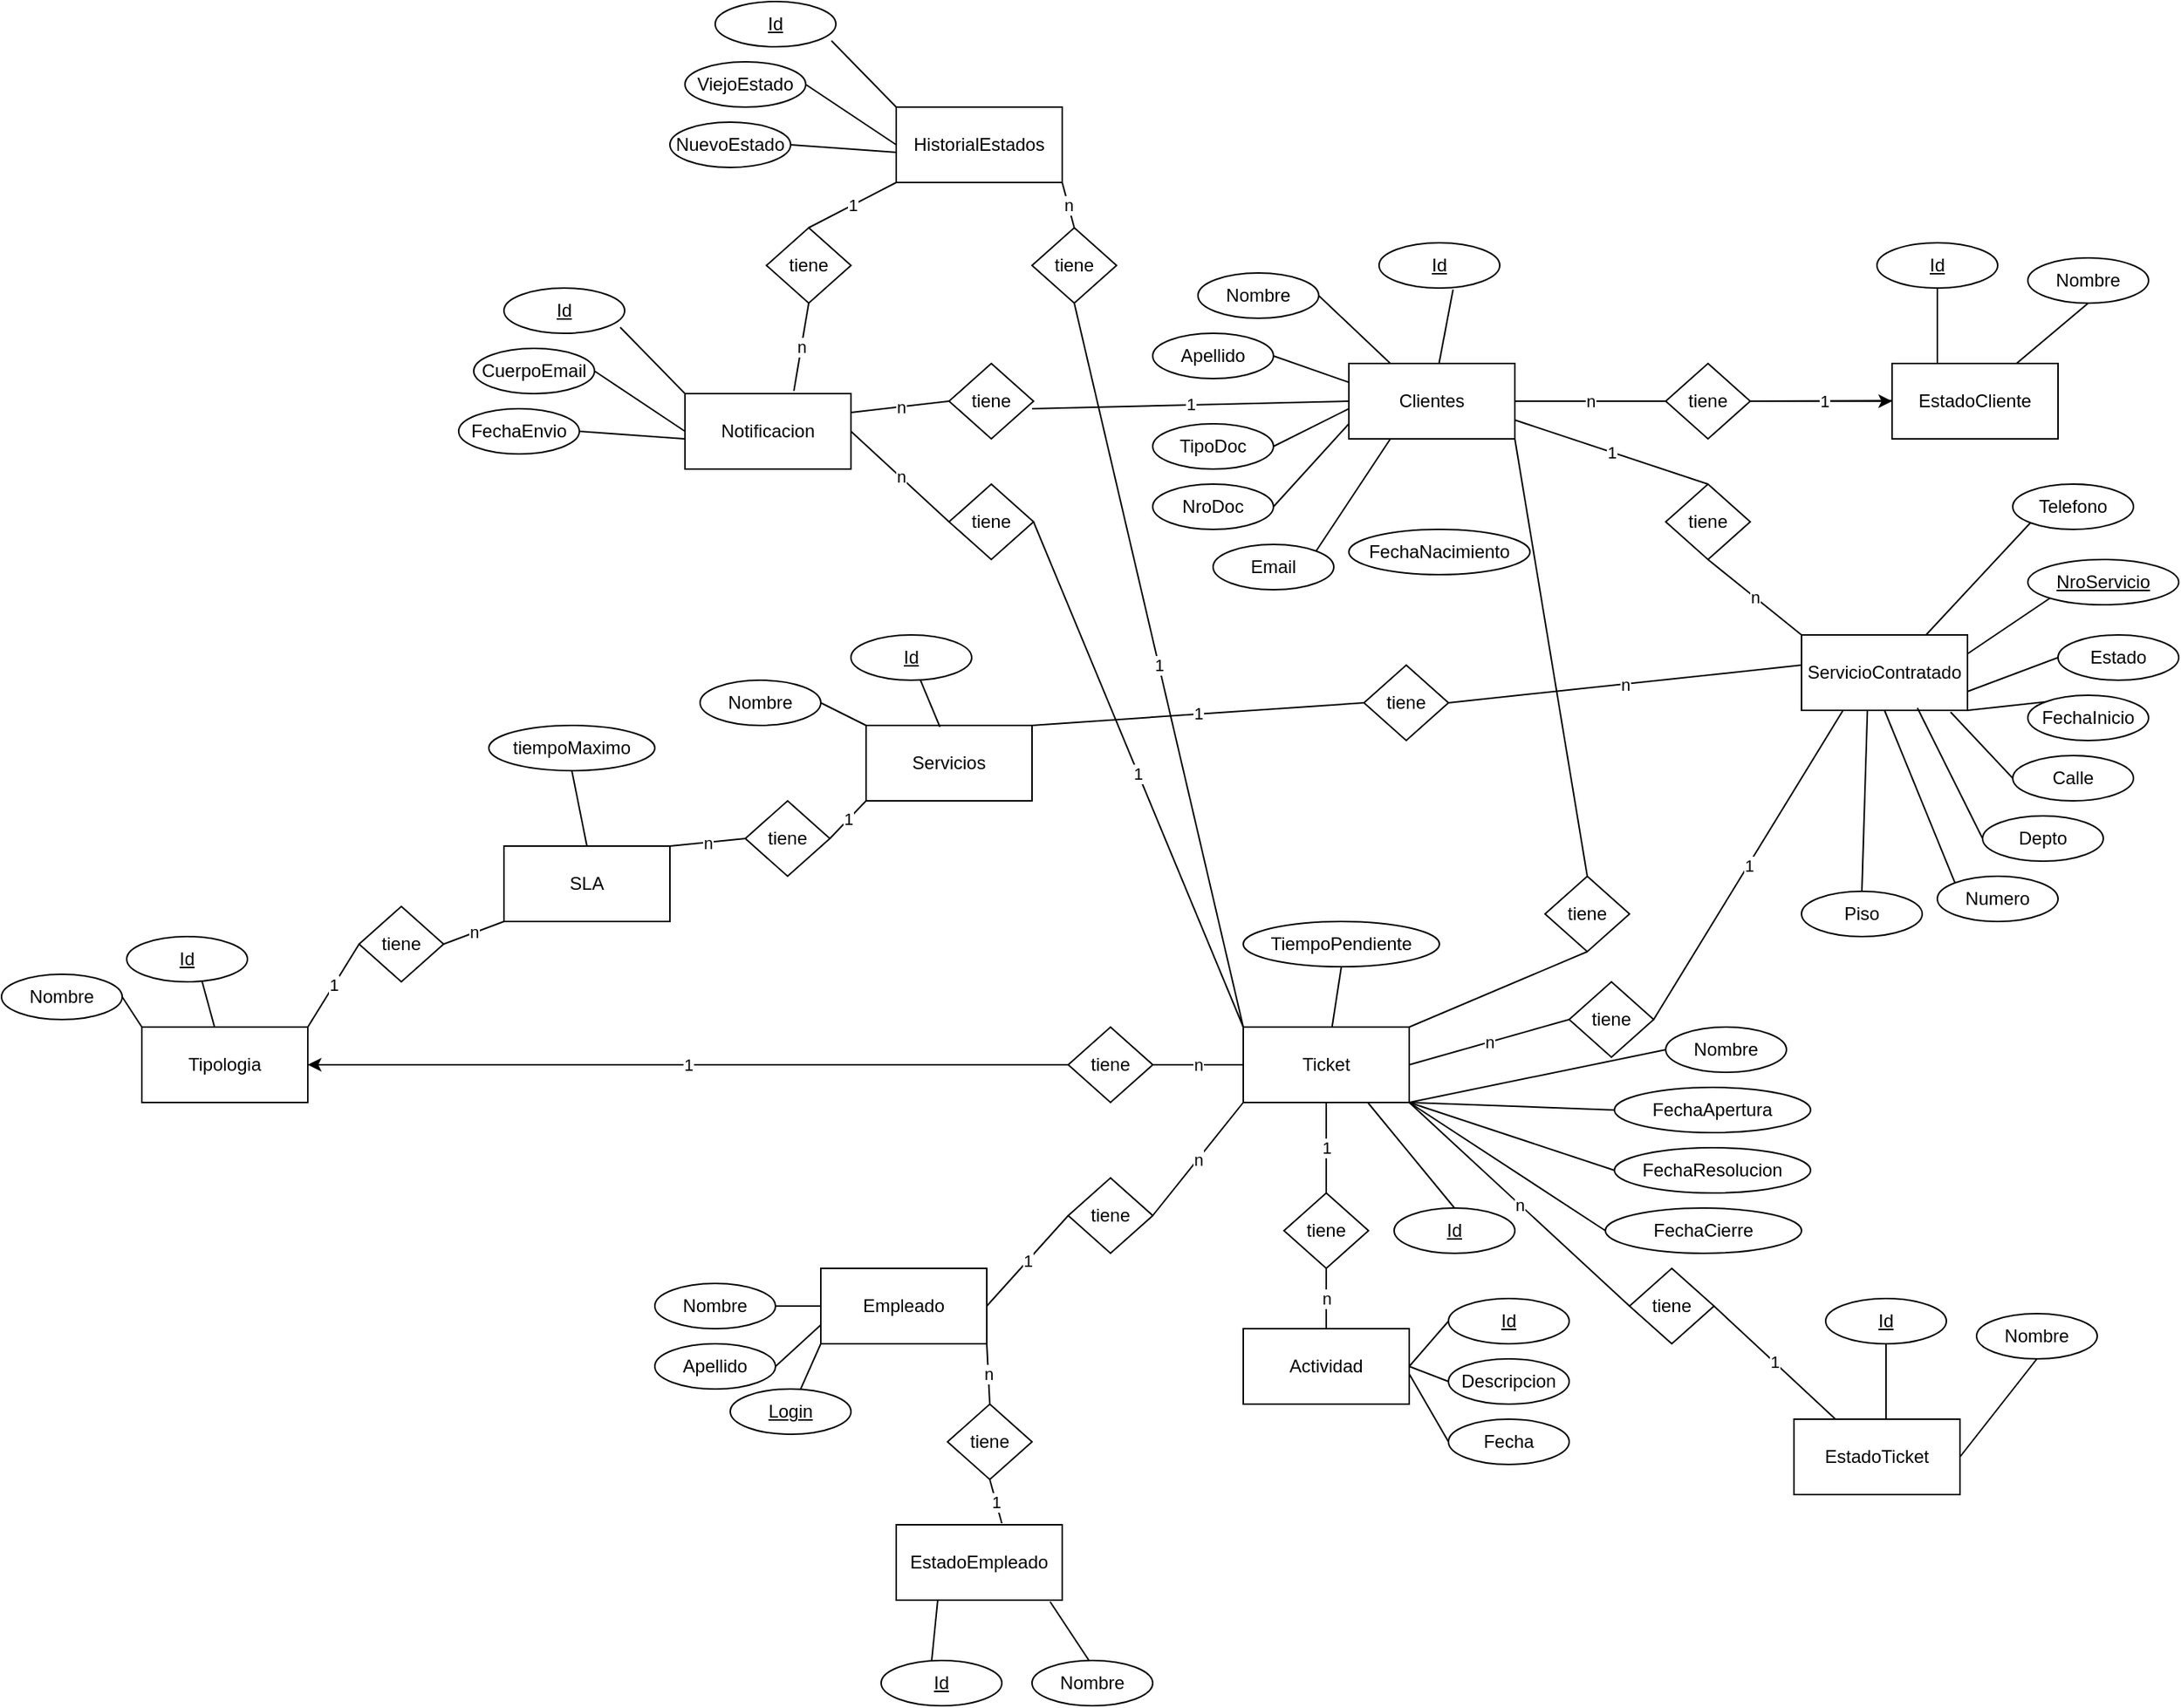 <mxfile version="22.1.3" type="google" pages="2">
  <diagram name="DER" id="wTMXUOqPYBYeMdH8Z22t">
    <mxGraphModel grid="1" page="1" gridSize="10" guides="1" tooltips="1" connect="1" arrows="1" fold="1" pageScale="1" pageWidth="827" pageHeight="1169" math="0" shadow="0">
      <root>
        <mxCell id="0" />
        <mxCell id="1" parent="0" />
        <mxCell id="wokvJsTOHcP-xqDJ0GcV-2" value="Nombre" style="ellipse;whiteSpace=wrap;html=1;" vertex="1" parent="1">
          <mxGeometry x="110" y="120" width="80" height="30" as="geometry" />
        </mxCell>
        <mxCell id="wokvJsTOHcP-xqDJ0GcV-3" value="Clientes" style="rounded=0;whiteSpace=wrap;html=1;" vertex="1" parent="1">
          <mxGeometry x="210" y="180" width="110" height="50" as="geometry" />
        </mxCell>
        <mxCell id="wokvJsTOHcP-xqDJ0GcV-4" value="Apellido" style="ellipse;whiteSpace=wrap;html=1;" vertex="1" parent="1">
          <mxGeometry x="80" y="160" width="80" height="30" as="geometry" />
        </mxCell>
        <mxCell id="wokvJsTOHcP-xqDJ0GcV-5" value="TipoDoc" style="ellipse;whiteSpace=wrap;html=1;" vertex="1" parent="1">
          <mxGeometry x="80" y="220" width="80" height="30" as="geometry" />
        </mxCell>
        <mxCell id="wokvJsTOHcP-xqDJ0GcV-6" value="NroDoc" style="ellipse;whiteSpace=wrap;html=1;" vertex="1" parent="1">
          <mxGeometry x="80" y="260" width="80" height="30" as="geometry" />
        </mxCell>
        <mxCell id="wokvJsTOHcP-xqDJ0GcV-7" value="Email" style="ellipse;whiteSpace=wrap;html=1;" vertex="1" parent="1">
          <mxGeometry x="120" y="300" width="80" height="30" as="geometry" />
        </mxCell>
        <mxCell id="wokvJsTOHcP-xqDJ0GcV-8" value="FechaNacimiento" style="ellipse;whiteSpace=wrap;html=1;" vertex="1" parent="1">
          <mxGeometry x="210" y="290" width="120" height="30" as="geometry" />
        </mxCell>
        <mxCell id="wokvJsTOHcP-xqDJ0GcV-9" value="EstadoCliente" style="rounded=0;whiteSpace=wrap;html=1;" vertex="1" parent="1">
          <mxGeometry x="570" y="180" width="110" height="50" as="geometry" />
        </mxCell>
        <mxCell id="wokvJsTOHcP-xqDJ0GcV-10" value="Id" style="ellipse;whiteSpace=wrap;html=1;fontStyle=4" vertex="1" parent="1">
          <mxGeometry x="230" y="100" width="80" height="30" as="geometry" />
        </mxCell>
        <mxCell id="wokvJsTOHcP-xqDJ0GcV-11" value="Id" style="ellipse;whiteSpace=wrap;html=1;fontStyle=4" vertex="1" parent="1">
          <mxGeometry x="560" y="100" width="80" height="30" as="geometry" />
        </mxCell>
        <mxCell id="wokvJsTOHcP-xqDJ0GcV-12" value="Nombre" style="ellipse;whiteSpace=wrap;html=1;" vertex="1" parent="1">
          <mxGeometry x="660" y="110" width="80" height="30" as="geometry" />
        </mxCell>
        <mxCell id="wokvJsTOHcP-xqDJ0GcV-16" value="" style="edgeStyle=orthogonalEdgeStyle;rounded=0;orthogonalLoop=1;jettySize=auto;html=1;exitX=1;exitY=0.5;exitDx=0;exitDy=0;" edge="1" parent="1" source="wokvJsTOHcP-xqDJ0GcV-13" target="wokvJsTOHcP-xqDJ0GcV-9">
          <mxGeometry relative="1" as="geometry" />
        </mxCell>
        <mxCell id="wokvJsTOHcP-xqDJ0GcV-13" value="tiene" style="rhombus;whiteSpace=wrap;html=1;" vertex="1" parent="1">
          <mxGeometry x="420" y="180" width="56" height="50" as="geometry" />
        </mxCell>
        <mxCell id="wokvJsTOHcP-xqDJ0GcV-14" value="n" style="endArrow=none;html=1;rounded=0;entryX=0;entryY=0.5;entryDx=0;entryDy=0;exitX=1;exitY=0.5;exitDx=0;exitDy=0;" edge="1" parent="1" source="wokvJsTOHcP-xqDJ0GcV-3" target="wokvJsTOHcP-xqDJ0GcV-13">
          <mxGeometry width="50" height="50" relative="1" as="geometry">
            <mxPoint x="390" y="350" as="sourcePoint" />
            <mxPoint x="440" y="300" as="targetPoint" />
          </mxGeometry>
        </mxCell>
        <mxCell id="wokvJsTOHcP-xqDJ0GcV-15" value="1" style="endArrow=none;html=1;rounded=0;entryX=0;entryY=0.5;entryDx=0;entryDy=0;" edge="1" parent="1">
          <mxGeometry width="50" height="50" relative="1" as="geometry">
            <mxPoint x="480" y="205" as="sourcePoint" />
            <mxPoint x="570" y="204.58" as="targetPoint" />
          </mxGeometry>
        </mxCell>
        <mxCell id="wokvJsTOHcP-xqDJ0GcV-17" value="Servicios" style="rounded=0;whiteSpace=wrap;html=1;" vertex="1" parent="1">
          <mxGeometry x="-110" y="420" width="110" height="50" as="geometry" />
        </mxCell>
        <mxCell id="wokvJsTOHcP-xqDJ0GcV-18" value="Nombre" style="ellipse;whiteSpace=wrap;html=1;" vertex="1" parent="1">
          <mxGeometry x="-220" y="390" width="80" height="30" as="geometry" />
        </mxCell>
        <mxCell id="wokvJsTOHcP-xqDJ0GcV-19" value="Id" style="ellipse;whiteSpace=wrap;html=1;fontStyle=4" vertex="1" parent="1">
          <mxGeometry x="-120" y="360" width="80" height="30" as="geometry" />
        </mxCell>
        <mxCell id="wokvJsTOHcP-xqDJ0GcV-20" value="ServicioContratado" style="rounded=0;whiteSpace=wrap;html=1;" vertex="1" parent="1">
          <mxGeometry x="510" y="360" width="110" height="50" as="geometry" />
        </mxCell>
        <mxCell id="wokvJsTOHcP-xqDJ0GcV-21" value="Telefono" style="ellipse;whiteSpace=wrap;html=1;" vertex="1" parent="1">
          <mxGeometry x="650" y="260" width="80" height="30" as="geometry" />
        </mxCell>
        <mxCell id="wokvJsTOHcP-xqDJ0GcV-22" value="NroServicio" style="ellipse;whiteSpace=wrap;html=1;fontStyle=4" vertex="1" parent="1">
          <mxGeometry x="660" y="310" width="100" height="30" as="geometry" />
        </mxCell>
        <mxCell id="wokvJsTOHcP-xqDJ0GcV-25" value="Numero" style="ellipse;whiteSpace=wrap;html=1;" vertex="1" parent="1">
          <mxGeometry x="600" y="520" width="80" height="30" as="geometry" />
        </mxCell>
        <mxCell id="wokvJsTOHcP-xqDJ0GcV-26" value="Piso" style="ellipse;whiteSpace=wrap;html=1;" vertex="1" parent="1">
          <mxGeometry x="510" y="530" width="80" height="30" as="geometry" />
        </mxCell>
        <mxCell id="wokvJsTOHcP-xqDJ0GcV-27" value="Depto" style="ellipse;whiteSpace=wrap;html=1;" vertex="1" parent="1">
          <mxGeometry x="630" y="480" width="80" height="30" as="geometry" />
        </mxCell>
        <mxCell id="wokvJsTOHcP-xqDJ0GcV-28" value="FechaInicio" style="ellipse;whiteSpace=wrap;html=1;" vertex="1" parent="1">
          <mxGeometry x="660" y="400" width="80" height="30" as="geometry" />
        </mxCell>
        <mxCell id="wokvJsTOHcP-xqDJ0GcV-29" value="Estado" style="ellipse;whiteSpace=wrap;html=1;" vertex="1" parent="1">
          <mxGeometry x="680" y="360" width="80" height="30" as="geometry" />
        </mxCell>
        <mxCell id="wokvJsTOHcP-xqDJ0GcV-30" value="tiene" style="rhombus;whiteSpace=wrap;html=1;" vertex="1" parent="1">
          <mxGeometry x="420" y="260" width="56" height="50" as="geometry" />
        </mxCell>
        <mxCell id="wokvJsTOHcP-xqDJ0GcV-31" value="tiene" style="rhombus;whiteSpace=wrap;html=1;" vertex="1" parent="1">
          <mxGeometry x="220" y="380" width="56" height="50" as="geometry" />
        </mxCell>
        <mxCell id="wokvJsTOHcP-xqDJ0GcV-32" value="n" style="endArrow=none;html=1;rounded=0;exitX=0.5;exitY=1;exitDx=0;exitDy=0;" edge="1" parent="1" source="wokvJsTOHcP-xqDJ0GcV-30">
          <mxGeometry width="50" height="50" relative="1" as="geometry">
            <mxPoint x="460" y="410" as="sourcePoint" />
            <mxPoint x="510" y="360" as="targetPoint" />
          </mxGeometry>
        </mxCell>
        <mxCell id="wokvJsTOHcP-xqDJ0GcV-33" value="1" style="endArrow=none;html=1;rounded=0;exitX=1;exitY=0.75;exitDx=0;exitDy=0;entryX=0.5;entryY=0;entryDx=0;entryDy=0;" edge="1" parent="1" source="wokvJsTOHcP-xqDJ0GcV-3" target="wokvJsTOHcP-xqDJ0GcV-30">
          <mxGeometry width="50" height="50" relative="1" as="geometry">
            <mxPoint x="383" y="210" as="sourcePoint" />
            <mxPoint x="445" y="260" as="targetPoint" />
          </mxGeometry>
        </mxCell>
        <mxCell id="wokvJsTOHcP-xqDJ0GcV-34" value="n" style="endArrow=none;html=1;rounded=0;exitX=1;exitY=0.5;exitDx=0;exitDy=0;" edge="1" parent="1" source="wokvJsTOHcP-xqDJ0GcV-31">
          <mxGeometry width="50" height="50" relative="1" as="geometry">
            <mxPoint x="448" y="330" as="sourcePoint" />
            <mxPoint x="510" y="380" as="targetPoint" />
          </mxGeometry>
        </mxCell>
        <mxCell id="wokvJsTOHcP-xqDJ0GcV-35" value="1" style="endArrow=none;html=1;rounded=0;exitX=1;exitY=0;exitDx=0;exitDy=0;entryX=0;entryY=0.5;entryDx=0;entryDy=0;" edge="1" parent="1" source="wokvJsTOHcP-xqDJ0GcV-17" target="wokvJsTOHcP-xqDJ0GcV-31">
          <mxGeometry width="50" height="50" relative="1" as="geometry">
            <mxPoint x="146" y="410" as="sourcePoint" />
            <mxPoint x="300" y="395" as="targetPoint" />
          </mxGeometry>
        </mxCell>
        <mxCell id="wokvJsTOHcP-xqDJ0GcV-37" value="Ticket" style="rounded=0;whiteSpace=wrap;html=1;" vertex="1" parent="1">
          <mxGeometry x="140" y="620" width="110" height="50" as="geometry" />
        </mxCell>
        <mxCell id="wokvJsTOHcP-xqDJ0GcV-38" value="Nombre" style="ellipse;whiteSpace=wrap;html=1;" vertex="1" parent="1">
          <mxGeometry x="420" y="620" width="80" height="30" as="geometry" />
        </mxCell>
        <mxCell id="wokvJsTOHcP-xqDJ0GcV-39" value="Id" style="ellipse;whiteSpace=wrap;html=1;fontStyle=4" vertex="1" parent="1">
          <mxGeometry x="240" y="740" width="80" height="30" as="geometry" />
        </mxCell>
        <mxCell id="wokvJsTOHcP-xqDJ0GcV-40" value="tiene" style="rhombus;whiteSpace=wrap;html=1;" vertex="1" parent="1">
          <mxGeometry x="340" y="520" width="56" height="50" as="geometry" />
        </mxCell>
        <mxCell id="wokvJsTOHcP-xqDJ0GcV-41" value="tiene" style="rhombus;whiteSpace=wrap;html=1;" vertex="1" parent="1">
          <mxGeometry x="356" y="590" width="56" height="50" as="geometry" />
        </mxCell>
        <mxCell id="wokvJsTOHcP-xqDJ0GcV-42" value="n" style="endArrow=none;html=1;rounded=0;entryX=0;entryY=0.5;entryDx=0;entryDy=0;exitX=1;exitY=0.5;exitDx=0;exitDy=0;" edge="1" parent="1" source="wokvJsTOHcP-xqDJ0GcV-37" target="wokvJsTOHcP-xqDJ0GcV-41">
          <mxGeometry width="50" height="50" relative="1" as="geometry">
            <mxPoint x="250" y="650" as="sourcePoint" />
            <mxPoint x="300" y="600" as="targetPoint" />
          </mxGeometry>
        </mxCell>
        <mxCell id="wokvJsTOHcP-xqDJ0GcV-43" value="1" style="endArrow=none;html=1;rounded=0;exitX=1;exitY=0.5;exitDx=0;exitDy=0;entryX=0.25;entryY=1;entryDx=0;entryDy=0;" edge="1" parent="1" source="wokvJsTOHcP-xqDJ0GcV-41" target="wokvJsTOHcP-xqDJ0GcV-20">
          <mxGeometry width="50" height="50" relative="1" as="geometry">
            <mxPoint x="410" y="610" as="sourcePoint" />
            <mxPoint x="460" y="560" as="targetPoint" />
          </mxGeometry>
        </mxCell>
        <mxCell id="wokvJsTOHcP-xqDJ0GcV-44" value="" style="endArrow=none;html=1;rounded=0;entryX=0.5;entryY=1;entryDx=0;entryDy=0;exitX=1;exitY=0;exitDx=0;exitDy=0;" edge="1" parent="1" source="wokvJsTOHcP-xqDJ0GcV-37" target="wokvJsTOHcP-xqDJ0GcV-40">
          <mxGeometry width="50" height="50" relative="1" as="geometry">
            <mxPoint x="260" y="660" as="sourcePoint" />
            <mxPoint x="366" y="625" as="targetPoint" />
          </mxGeometry>
        </mxCell>
        <mxCell id="wokvJsTOHcP-xqDJ0GcV-45" value="" style="endArrow=none;html=1;rounded=0;entryX=1;entryY=1;entryDx=0;entryDy=0;exitX=0.5;exitY=0;exitDx=0;exitDy=0;" edge="1" parent="1" source="wokvJsTOHcP-xqDJ0GcV-40" target="wokvJsTOHcP-xqDJ0GcV-3">
          <mxGeometry width="50" height="50" relative="1" as="geometry">
            <mxPoint x="260" y="630" as="sourcePoint" />
            <mxPoint x="328" y="600" as="targetPoint" />
          </mxGeometry>
        </mxCell>
        <mxCell id="wokvJsTOHcP-xqDJ0GcV-47" value="Tipologia" style="rounded=0;whiteSpace=wrap;html=1;" vertex="1" parent="1">
          <mxGeometry x="-590" y="620" width="110" height="50" as="geometry" />
        </mxCell>
        <mxCell id="wokvJsTOHcP-xqDJ0GcV-48" value="Nombre" style="ellipse;whiteSpace=wrap;html=1;" vertex="1" parent="1">
          <mxGeometry x="-683" y="585" width="80" height="30" as="geometry" />
        </mxCell>
        <mxCell id="wokvJsTOHcP-xqDJ0GcV-49" value="Id" style="ellipse;whiteSpace=wrap;html=1;fontStyle=4" vertex="1" parent="1">
          <mxGeometry x="-600" y="560" width="80" height="30" as="geometry" />
        </mxCell>
        <mxCell id="wokvJsTOHcP-xqDJ0GcV-54" value="" style="edgeStyle=orthogonalEdgeStyle;rounded=0;orthogonalLoop=1;jettySize=auto;html=1;" edge="1" parent="1" source="wokvJsTOHcP-xqDJ0GcV-51" target="wokvJsTOHcP-xqDJ0GcV-47">
          <mxGeometry relative="1" as="geometry" />
        </mxCell>
        <mxCell id="wokvJsTOHcP-xqDJ0GcV-51" value="tiene" style="rhombus;whiteSpace=wrap;html=1;" vertex="1" parent="1">
          <mxGeometry x="24" y="620" width="56" height="50" as="geometry" />
        </mxCell>
        <mxCell id="wokvJsTOHcP-xqDJ0GcV-52" value="n" style="endArrow=none;html=1;rounded=0;entryX=0;entryY=0.5;entryDx=0;entryDy=0;exitX=1;exitY=0.5;exitDx=0;exitDy=0;" edge="1" parent="1" source="wokvJsTOHcP-xqDJ0GcV-51" target="wokvJsTOHcP-xqDJ0GcV-37">
          <mxGeometry width="50" height="50" relative="1" as="geometry">
            <mxPoint x="50" y="760" as="sourcePoint" />
            <mxPoint x="100" y="710" as="targetPoint" />
          </mxGeometry>
        </mxCell>
        <mxCell id="wokvJsTOHcP-xqDJ0GcV-53" value="1" style="endArrow=none;html=1;rounded=0;entryX=0;entryY=0.5;entryDx=0;entryDy=0;exitX=1;exitY=0.5;exitDx=0;exitDy=0;startArrow=none;startFill=0;endFill=0;" edge="1" parent="1" source="wokvJsTOHcP-xqDJ0GcV-47" target="wokvJsTOHcP-xqDJ0GcV-51">
          <mxGeometry width="50" height="50" relative="1" as="geometry">
            <mxPoint x="90" y="655" as="sourcePoint" />
            <mxPoint x="150" y="655" as="targetPoint" />
          </mxGeometry>
        </mxCell>
        <mxCell id="wokvJsTOHcP-xqDJ0GcV-56" value="FechaResolucion" style="ellipse;whiteSpace=wrap;html=1;" vertex="1" parent="1">
          <mxGeometry x="386" y="700" width="130" height="30" as="geometry" />
        </mxCell>
        <mxCell id="wokvJsTOHcP-xqDJ0GcV-57" value="Actividad" style="rounded=0;whiteSpace=wrap;html=1;" vertex="1" parent="1">
          <mxGeometry x="140" y="820" width="110" height="50" as="geometry" />
        </mxCell>
        <mxCell id="wokvJsTOHcP-xqDJ0GcV-58" value="FechaCierre" style="ellipse;whiteSpace=wrap;html=1;" vertex="1" parent="1">
          <mxGeometry x="380" y="740" width="130" height="30" as="geometry" />
        </mxCell>
        <mxCell id="wokvJsTOHcP-xqDJ0GcV-59" value="Empleado" style="rounded=0;whiteSpace=wrap;html=1;" vertex="1" parent="1">
          <mxGeometry x="-140" y="780" width="110" height="50" as="geometry" />
        </mxCell>
        <mxCell id="wokvJsTOHcP-xqDJ0GcV-61" value="Nombre" style="ellipse;whiteSpace=wrap;html=1;" vertex="1" parent="1">
          <mxGeometry x="-250" y="790" width="80" height="30" as="geometry" />
        </mxCell>
        <mxCell id="wokvJsTOHcP-xqDJ0GcV-62" value="Apellido" style="ellipse;whiteSpace=wrap;html=1;" vertex="1" parent="1">
          <mxGeometry x="-250" y="830" width="80" height="30" as="geometry" />
        </mxCell>
        <mxCell id="wokvJsTOHcP-xqDJ0GcV-63" value="Login" style="ellipse;whiteSpace=wrap;html=1;fontStyle=4" vertex="1" parent="1">
          <mxGeometry x="-200" y="860" width="80" height="30" as="geometry" />
        </mxCell>
        <mxCell id="wokvJsTOHcP-xqDJ0GcV-65" value="tiene" style="rhombus;whiteSpace=wrap;html=1;" vertex="1" parent="1">
          <mxGeometry x="24" y="720" width="56" height="50" as="geometry" />
        </mxCell>
        <mxCell id="wokvJsTOHcP-xqDJ0GcV-66" value="n" style="endArrow=none;html=1;rounded=0;entryX=0;entryY=1;entryDx=0;entryDy=0;exitX=1;exitY=0.5;exitDx=0;exitDy=0;" edge="1" parent="1" source="wokvJsTOHcP-xqDJ0GcV-65" target="wokvJsTOHcP-xqDJ0GcV-37">
          <mxGeometry width="50" height="50" relative="1" as="geometry">
            <mxPoint x="260" y="630" as="sourcePoint" />
            <mxPoint x="328" y="600" as="targetPoint" />
          </mxGeometry>
        </mxCell>
        <mxCell id="wokvJsTOHcP-xqDJ0GcV-67" value="1" style="endArrow=none;html=1;rounded=0;entryX=0;entryY=0.5;entryDx=0;entryDy=0;exitX=1;exitY=0.5;exitDx=0;exitDy=0;" edge="1" parent="1" source="wokvJsTOHcP-xqDJ0GcV-59" target="wokvJsTOHcP-xqDJ0GcV-65">
          <mxGeometry width="50" height="50" relative="1" as="geometry">
            <mxPoint x="90" y="755" as="sourcePoint" />
            <mxPoint x="150" y="680" as="targetPoint" />
          </mxGeometry>
        </mxCell>
        <mxCell id="wokvJsTOHcP-xqDJ0GcV-68" value="Id" style="ellipse;whiteSpace=wrap;html=1;fontStyle=4" vertex="1" parent="1">
          <mxGeometry x="276" y="800" width="80" height="30" as="geometry" />
        </mxCell>
        <mxCell id="wokvJsTOHcP-xqDJ0GcV-69" value="Descripcion" style="ellipse;whiteSpace=wrap;html=1;" vertex="1" parent="1">
          <mxGeometry x="276" y="840" width="80" height="30" as="geometry" />
        </mxCell>
        <mxCell id="wokvJsTOHcP-xqDJ0GcV-70" value="Fecha" style="ellipse;whiteSpace=wrap;html=1;" vertex="1" parent="1">
          <mxGeometry x="276" y="880" width="80" height="30" as="geometry" />
        </mxCell>
        <mxCell id="wokvJsTOHcP-xqDJ0GcV-72" value="tiene" style="rhombus;whiteSpace=wrap;html=1;" vertex="1" parent="1">
          <mxGeometry x="167" y="730" width="56" height="50" as="geometry" />
        </mxCell>
        <mxCell id="wokvJsTOHcP-xqDJ0GcV-73" value="n" style="endArrow=none;html=1;rounded=0;entryX=0.5;entryY=1;entryDx=0;entryDy=0;exitX=0.5;exitY=0;exitDx=0;exitDy=0;" edge="1" parent="1" source="wokvJsTOHcP-xqDJ0GcV-57" target="wokvJsTOHcP-xqDJ0GcV-72">
          <mxGeometry width="50" height="50" relative="1" as="geometry">
            <mxPoint x="60" y="870" as="sourcePoint" />
            <mxPoint x="110" y="820" as="targetPoint" />
          </mxGeometry>
        </mxCell>
        <mxCell id="wokvJsTOHcP-xqDJ0GcV-74" value="1" style="endArrow=none;html=1;rounded=0;entryX=0.5;entryY=1;entryDx=0;entryDy=0;exitX=0.5;exitY=0;exitDx=0;exitDy=0;" edge="1" parent="1" source="wokvJsTOHcP-xqDJ0GcV-72" target="wokvJsTOHcP-xqDJ0GcV-37">
          <mxGeometry width="50" height="50" relative="1" as="geometry">
            <mxPoint x="205" y="830" as="sourcePoint" />
            <mxPoint x="205" y="790" as="targetPoint" />
          </mxGeometry>
        </mxCell>
        <mxCell id="wokvJsTOHcP-xqDJ0GcV-75" value="" style="endArrow=none;html=1;rounded=0;entryX=0;entryY=0.5;entryDx=0;entryDy=0;exitX=1;exitY=0.5;exitDx=0;exitDy=0;" edge="1" parent="1" source="wokvJsTOHcP-xqDJ0GcV-57" target="wokvJsTOHcP-xqDJ0GcV-68">
          <mxGeometry width="50" height="50" relative="1" as="geometry">
            <mxPoint x="250" y="990" as="sourcePoint" />
            <mxPoint x="300" y="940" as="targetPoint" />
          </mxGeometry>
        </mxCell>
        <mxCell id="wokvJsTOHcP-xqDJ0GcV-76" value="" style="endArrow=none;html=1;rounded=0;entryX=0;entryY=0.5;entryDx=0;entryDy=0;exitX=1;exitY=0.5;exitDx=0;exitDy=0;" edge="1" parent="1" source="wokvJsTOHcP-xqDJ0GcV-57" target="wokvJsTOHcP-xqDJ0GcV-69">
          <mxGeometry width="50" height="50" relative="1" as="geometry">
            <mxPoint x="260" y="1000" as="sourcePoint" />
            <mxPoint x="310" y="950" as="targetPoint" />
          </mxGeometry>
        </mxCell>
        <mxCell id="wokvJsTOHcP-xqDJ0GcV-77" value="" style="endArrow=none;html=1;rounded=0;entryX=0;entryY=0.5;entryDx=0;entryDy=0;" edge="1" parent="1" target="wokvJsTOHcP-xqDJ0GcV-70">
          <mxGeometry width="50" height="50" relative="1" as="geometry">
            <mxPoint x="250" y="850" as="sourcePoint" />
            <mxPoint x="320" y="960" as="targetPoint" />
          </mxGeometry>
        </mxCell>
        <mxCell id="TKqr3nBfwtUhbOLua91k-7" value="" style="endArrow=none;html=1;rounded=0;exitX=0;exitY=0;exitDx=0;exitDy=0;entryX=1;entryY=1;entryDx=0;entryDy=0;" edge="1" parent="1" source="wokvJsTOHcP-xqDJ0GcV-28" target="wokvJsTOHcP-xqDJ0GcV-20">
          <mxGeometry width="50" height="50" relative="1" as="geometry">
            <mxPoint x="720" y="555" as="sourcePoint" />
            <mxPoint x="690" y="563" as="targetPoint" />
          </mxGeometry>
        </mxCell>
        <mxCell id="wokvJsTOHcP-xqDJ0GcV-79" value="" style="endArrow=none;html=1;rounded=0;entryX=0;entryY=1;entryDx=0;entryDy=0;" edge="1" parent="1" source="wokvJsTOHcP-xqDJ0GcV-63" target="wokvJsTOHcP-xqDJ0GcV-59">
          <mxGeometry width="50" height="50" relative="1" as="geometry">
            <mxPoint x="290" y="1030" as="sourcePoint" />
            <mxPoint x="340" y="980" as="targetPoint" />
          </mxGeometry>
        </mxCell>
        <mxCell id="TKqr3nBfwtUhbOLua91k-8" value="" style="endArrow=none;html=1;rounded=0;exitX=0;exitY=0.5;exitDx=0;exitDy=0;entryX=1;entryY=0.75;entryDx=0;entryDy=0;" edge="1" parent="1" source="wokvJsTOHcP-xqDJ0GcV-29" target="wokvJsTOHcP-xqDJ0GcV-20">
          <mxGeometry width="50" height="50" relative="1" as="geometry">
            <mxPoint x="730" y="565" as="sourcePoint" />
            <mxPoint x="700" y="573" as="targetPoint" />
          </mxGeometry>
        </mxCell>
        <mxCell id="wokvJsTOHcP-xqDJ0GcV-80" value="" style="endArrow=none;html=1;rounded=0;entryX=0;entryY=0.75;entryDx=0;entryDy=0;exitX=1;exitY=0.5;exitDx=0;exitDy=0;" edge="1" parent="1" source="wokvJsTOHcP-xqDJ0GcV-62" target="wokvJsTOHcP-xqDJ0GcV-59">
          <mxGeometry width="50" height="50" relative="1" as="geometry">
            <mxPoint x="300" y="1040" as="sourcePoint" />
            <mxPoint x="350" y="990" as="targetPoint" />
          </mxGeometry>
        </mxCell>
        <mxCell id="TKqr3nBfwtUhbOLua91k-9" value="" style="endArrow=none;html=1;rounded=0;exitX=0;exitY=1;exitDx=0;exitDy=0;entryX=1;entryY=0.25;entryDx=0;entryDy=0;" edge="1" parent="1" source="wokvJsTOHcP-xqDJ0GcV-22" target="wokvJsTOHcP-xqDJ0GcV-20">
          <mxGeometry width="50" height="50" relative="1" as="geometry">
            <mxPoint x="740" y="575" as="sourcePoint" />
            <mxPoint x="710" y="583" as="targetPoint" />
          </mxGeometry>
        </mxCell>
        <mxCell id="wokvJsTOHcP-xqDJ0GcV-81" value="" style="endArrow=none;html=1;rounded=0;entryX=0;entryY=0.5;entryDx=0;entryDy=0;exitX=1;exitY=0.5;exitDx=0;exitDy=0;" edge="1" parent="1" source="wokvJsTOHcP-xqDJ0GcV-61" target="wokvJsTOHcP-xqDJ0GcV-59">
          <mxGeometry width="50" height="50" relative="1" as="geometry">
            <mxPoint x="310" y="1050" as="sourcePoint" />
            <mxPoint x="360" y="1000" as="targetPoint" />
          </mxGeometry>
        </mxCell>
        <mxCell id="TKqr3nBfwtUhbOLua91k-10" value="" style="endArrow=none;html=1;rounded=0;exitX=0;exitY=1;exitDx=0;exitDy=0;entryX=0.75;entryY=0;entryDx=0;entryDy=0;" edge="1" parent="1" source="wokvJsTOHcP-xqDJ0GcV-21" target="wokvJsTOHcP-xqDJ0GcV-20">
          <mxGeometry width="50" height="50" relative="1" as="geometry">
            <mxPoint x="750" y="585" as="sourcePoint" />
            <mxPoint x="720" y="593" as="targetPoint" />
          </mxGeometry>
        </mxCell>
        <mxCell id="wokvJsTOHcP-xqDJ0GcV-83" value="" style="endArrow=none;html=1;rounded=0;entryX=0.625;entryY=1;entryDx=0;entryDy=0;entryPerimeter=0;" edge="1" parent="1" source="wokvJsTOHcP-xqDJ0GcV-47" target="wokvJsTOHcP-xqDJ0GcV-49">
          <mxGeometry width="50" height="50" relative="1" as="geometry">
            <mxPoint x="-560" y="825" as="sourcePoint" />
            <mxPoint x="-530" y="825" as="targetPoint" />
          </mxGeometry>
        </mxCell>
        <mxCell id="wokvJsTOHcP-xqDJ0GcV-84" value="" style="endArrow=none;html=1;rounded=0;entryX=1;entryY=0.5;entryDx=0;entryDy=0;exitX=0;exitY=0;exitDx=0;exitDy=0;" edge="1" parent="1" source="wokvJsTOHcP-xqDJ0GcV-47" target="wokvJsTOHcP-xqDJ0GcV-48">
          <mxGeometry width="50" height="50" relative="1" as="geometry">
            <mxPoint x="-506" y="630" as="sourcePoint" />
            <mxPoint x="-520" y="600" as="targetPoint" />
          </mxGeometry>
        </mxCell>
        <mxCell id="TKqr3nBfwtUhbOLua91k-12" value="" style="endArrow=none;html=1;rounded=0;exitX=0.5;exitY=1;exitDx=0;exitDy=0;" edge="1" parent="1" source="wokvJsTOHcP-xqDJ0GcV-11">
          <mxGeometry width="50" height="50" relative="1" as="geometry">
            <mxPoint x="651" y="325" as="sourcePoint" />
            <mxPoint x="600" y="180" as="targetPoint" />
          </mxGeometry>
        </mxCell>
        <mxCell id="wokvJsTOHcP-xqDJ0GcV-87" value="" style="endArrow=none;html=1;rounded=0;entryX=1;entryY=0.5;entryDx=0;entryDy=0;exitX=0;exitY=0;exitDx=0;exitDy=0;" edge="1" parent="1" source="wokvJsTOHcP-xqDJ0GcV-17" target="wokvJsTOHcP-xqDJ0GcV-18">
          <mxGeometry width="50" height="50" relative="1" as="geometry">
            <mxPoint x="-140" y="600" as="sourcePoint" />
            <mxPoint x="-160" y="575" as="targetPoint" />
          </mxGeometry>
        </mxCell>
        <mxCell id="wokvJsTOHcP-xqDJ0GcV-88" value="" style="endArrow=none;html=1;rounded=0;exitX=0.613;exitY=1.033;exitDx=0;exitDy=0;exitPerimeter=0;" edge="1" parent="1" source="wokvJsTOHcP-xqDJ0GcV-10" target="wokvJsTOHcP-xqDJ0GcV-3">
          <mxGeometry width="50" height="50" relative="1" as="geometry">
            <mxPoint x="-110" y="660" as="sourcePoint" />
            <mxPoint x="-130" y="635" as="targetPoint" />
          </mxGeometry>
        </mxCell>
        <mxCell id="wokvJsTOHcP-xqDJ0GcV-89" value="" style="endArrow=none;html=1;rounded=0;exitX=1;exitY=0.5;exitDx=0;exitDy=0;entryX=0.25;entryY=0;entryDx=0;entryDy=0;" edge="1" parent="1" source="wokvJsTOHcP-xqDJ0GcV-2" target="wokvJsTOHcP-xqDJ0GcV-3">
          <mxGeometry width="50" height="50" relative="1" as="geometry">
            <mxPoint x="249" y="141" as="sourcePoint" />
            <mxPoint x="266" y="190" as="targetPoint" />
          </mxGeometry>
        </mxCell>
        <mxCell id="wokvJsTOHcP-xqDJ0GcV-90" value="" style="endArrow=none;html=1;rounded=0;exitX=1;exitY=0.5;exitDx=0;exitDy=0;entryX=0;entryY=0.25;entryDx=0;entryDy=0;" edge="1" parent="1" source="wokvJsTOHcP-xqDJ0GcV-4" target="wokvJsTOHcP-xqDJ0GcV-3">
          <mxGeometry width="50" height="50" relative="1" as="geometry">
            <mxPoint x="259" y="151" as="sourcePoint" />
            <mxPoint x="276" y="200" as="targetPoint" />
          </mxGeometry>
        </mxCell>
        <mxCell id="wokvJsTOHcP-xqDJ0GcV-86" value="" style="endArrow=none;html=1;rounded=0;exitX=0.445;exitY=0.02;exitDx=0;exitDy=0;exitPerimeter=0;" edge="1" parent="1" source="wokvJsTOHcP-xqDJ0GcV-17" target="wokvJsTOHcP-xqDJ0GcV-19">
          <mxGeometry width="50" height="50" relative="1" as="geometry">
            <mxPoint x="-327" y="590" as="sourcePoint" />
            <mxPoint x="-347" y="565" as="targetPoint" />
          </mxGeometry>
        </mxCell>
        <mxCell id="wokvJsTOHcP-xqDJ0GcV-92" value="" style="endArrow=none;html=1;rounded=0;exitX=1;exitY=0.5;exitDx=0;exitDy=0;" edge="1" parent="1" source="wokvJsTOHcP-xqDJ0GcV-5">
          <mxGeometry width="50" height="50" relative="1" as="geometry">
            <mxPoint x="269" y="161" as="sourcePoint" />
            <mxPoint x="210" y="210" as="targetPoint" />
          </mxGeometry>
        </mxCell>
        <mxCell id="TKqr3nBfwtUhbOLua91k-13" value="" style="endArrow=none;html=1;rounded=0;exitX=0.5;exitY=1;exitDx=0;exitDy=0;entryX=0.75;entryY=0;entryDx=0;entryDy=0;" edge="1" parent="1" source="wokvJsTOHcP-xqDJ0GcV-12" target="wokvJsTOHcP-xqDJ0GcV-9">
          <mxGeometry width="50" height="50" relative="1" as="geometry">
            <mxPoint x="661" y="335" as="sourcePoint" />
            <mxPoint x="613" y="380" as="targetPoint" />
          </mxGeometry>
        </mxCell>
        <mxCell id="wokvJsTOHcP-xqDJ0GcV-93" value="" style="endArrow=none;html=1;rounded=0;entryX=1;entryY=0.5;entryDx=0;entryDy=0;" edge="1" parent="1" target="wokvJsTOHcP-xqDJ0GcV-6">
          <mxGeometry width="50" height="50" relative="1" as="geometry">
            <mxPoint x="210" y="220" as="sourcePoint" />
            <mxPoint x="296" y="220" as="targetPoint" />
          </mxGeometry>
        </mxCell>
        <mxCell id="wokvJsTOHcP-xqDJ0GcV-94" value="" style="endArrow=none;html=1;rounded=0;exitX=0.25;exitY=1;exitDx=0;exitDy=0;entryX=1;entryY=0;entryDx=0;entryDy=0;" edge="1" parent="1" source="wokvJsTOHcP-xqDJ0GcV-3" target="wokvJsTOHcP-xqDJ0GcV-7">
          <mxGeometry width="50" height="50" relative="1" as="geometry">
            <mxPoint x="289" y="181" as="sourcePoint" />
            <mxPoint x="306" y="230" as="targetPoint" />
          </mxGeometry>
        </mxCell>
        <mxCell id="wokvJsTOHcP-xqDJ0GcV-95" value="" style="endArrow=none;html=1;rounded=0;exitX=1;exitY=0.5;exitDx=0;exitDy=0;entryX=0;entryY=0.5;entryDx=0;entryDy=0;" edge="1" parent="1" source="kI5dZQiYECw0E-4BA1qE-5" target="kI5dZQiYECw0E-4BA1qE-1">
          <mxGeometry width="50" height="50" relative="1" as="geometry">
            <mxPoint x="-230" y="140" as="sourcePoint" />
            <mxPoint x="-225" y="200" as="targetPoint" />
          </mxGeometry>
        </mxCell>
        <mxCell id="wokvJsTOHcP-xqDJ0GcV-96" value="" style="endArrow=none;html=1;rounded=0;exitX=0;exitY=0.5;exitDx=0;exitDy=0;entryX=1;entryY=1;entryDx=0;entryDy=0;" edge="1" parent="1" source="wokvJsTOHcP-xqDJ0GcV-38" target="wokvJsTOHcP-xqDJ0GcV-37">
          <mxGeometry width="50" height="50" relative="1" as="geometry">
            <mxPoint x="199" y="481" as="sourcePoint" />
            <mxPoint x="186" y="450" as="targetPoint" />
          </mxGeometry>
        </mxCell>
        <mxCell id="wokvJsTOHcP-xqDJ0GcV-97" value="" style="endArrow=none;html=1;rounded=0;exitX=0;exitY=0.5;exitDx=0;exitDy=0;entryX=1;entryY=1;entryDx=0;entryDy=0;" edge="1" parent="1" source="wokvJsTOHcP-xqDJ0GcV-56" target="wokvJsTOHcP-xqDJ0GcV-37">
          <mxGeometry width="50" height="50" relative="1" as="geometry">
            <mxPoint x="199" y="481" as="sourcePoint" />
            <mxPoint x="186" y="450" as="targetPoint" />
          </mxGeometry>
        </mxCell>
        <mxCell id="wokvJsTOHcP-xqDJ0GcV-98" value="" style="endArrow=none;html=1;rounded=0;exitX=0;exitY=0.5;exitDx=0;exitDy=0;entryX=1;entryY=1;entryDx=0;entryDy=0;" edge="1" parent="1" source="wokvJsTOHcP-xqDJ0GcV-58" target="wokvJsTOHcP-xqDJ0GcV-37">
          <mxGeometry width="50" height="50" relative="1" as="geometry">
            <mxPoint x="209" y="491" as="sourcePoint" />
            <mxPoint x="196" y="460" as="targetPoint" />
          </mxGeometry>
        </mxCell>
        <mxCell id="wokvJsTOHcP-xqDJ0GcV-101" value="" style="endArrow=none;html=1;rounded=0;exitX=0.5;exitY=0;exitDx=0;exitDy=0;entryX=0.75;entryY=1;entryDx=0;entryDy=0;" edge="1" parent="1" source="wokvJsTOHcP-xqDJ0GcV-39" target="wokvJsTOHcP-xqDJ0GcV-37">
          <mxGeometry width="50" height="50" relative="1" as="geometry">
            <mxPoint x="229" y="511" as="sourcePoint" />
            <mxPoint x="216" y="480" as="targetPoint" />
          </mxGeometry>
        </mxCell>
        <mxCell id="TKqr3nBfwtUhbOLua91k-14" value="EstadoTicket" style="rounded=0;whiteSpace=wrap;html=1;" vertex="1" parent="1">
          <mxGeometry x="505" y="880" width="110" height="50" as="geometry" />
        </mxCell>
        <mxCell id="TKqr3nBfwtUhbOLua91k-15" value="tiene" style="rhombus;whiteSpace=wrap;html=1;" vertex="1" parent="1">
          <mxGeometry x="396" y="780" width="56" height="50" as="geometry" />
        </mxCell>
        <mxCell id="TKqr3nBfwtUhbOLua91k-16" value="n" style="endArrow=none;html=1;rounded=0;entryX=0;entryY=0.5;entryDx=0;entryDy=0;exitX=1;exitY=1;exitDx=0;exitDy=0;" edge="1" parent="1" source="wokvJsTOHcP-xqDJ0GcV-37" target="TKqr3nBfwtUhbOLua91k-15">
          <mxGeometry width="50" height="50" relative="1" as="geometry">
            <mxPoint x="473" y="805" as="sourcePoint" />
            <mxPoint x="593" y="900" as="targetPoint" />
          </mxGeometry>
        </mxCell>
        <mxCell id="TKqr3nBfwtUhbOLua91k-17" value="1" style="endArrow=none;html=1;rounded=0;entryX=0.25;entryY=0;entryDx=0;entryDy=0;exitX=1;exitY=0.5;exitDx=0;exitDy=0;" edge="1" parent="1" source="TKqr3nBfwtUhbOLua91k-15" target="TKqr3nBfwtUhbOLua91k-14">
          <mxGeometry width="50" height="50" relative="1" as="geometry">
            <mxPoint x="633" y="805" as="sourcePoint" />
            <mxPoint x="723" y="804.58" as="targetPoint" />
          </mxGeometry>
        </mxCell>
        <mxCell id="TKqr3nBfwtUhbOLua91k-20" value="Id" style="ellipse;whiteSpace=wrap;html=1;fontStyle=4" vertex="1" parent="1">
          <mxGeometry x="526" y="800" width="80" height="30" as="geometry" />
        </mxCell>
        <mxCell id="TKqr3nBfwtUhbOLua91k-21" value="Nombre" style="ellipse;whiteSpace=wrap;html=1;" vertex="1" parent="1">
          <mxGeometry x="626" y="810" width="80" height="30" as="geometry" />
        </mxCell>
        <mxCell id="TKqr3nBfwtUhbOLua91k-22" value="" style="endArrow=none;html=1;rounded=0;exitX=0.5;exitY=1;exitDx=0;exitDy=0;" edge="1" parent="1" source="TKqr3nBfwtUhbOLua91k-20">
          <mxGeometry width="50" height="50" relative="1" as="geometry">
            <mxPoint x="617" y="1025" as="sourcePoint" />
            <mxPoint x="566" y="880" as="targetPoint" />
          </mxGeometry>
        </mxCell>
        <mxCell id="TKqr3nBfwtUhbOLua91k-23" value="" style="endArrow=none;html=1;rounded=0;exitX=0.5;exitY=1;exitDx=0;exitDy=0;entryX=1;entryY=0.5;entryDx=0;entryDy=0;" edge="1" parent="1" source="TKqr3nBfwtUhbOLua91k-21" target="TKqr3nBfwtUhbOLua91k-14">
          <mxGeometry width="50" height="50" relative="1" as="geometry">
            <mxPoint x="627" y="1035" as="sourcePoint" />
            <mxPoint x="619" y="880" as="targetPoint" />
          </mxGeometry>
        </mxCell>
        <mxCell id="7hjXHeP_66YqCgdIwi5R-8" value="SLA" style="rounded=0;whiteSpace=wrap;html=1;" vertex="1" parent="1">
          <mxGeometry x="-350" y="500" width="110" height="50" as="geometry" />
        </mxCell>
        <mxCell id="7hjXHeP_66YqCgdIwi5R-11" value="tiempoMaximo" style="ellipse;whiteSpace=wrap;html=1;fontStyle=0" vertex="1" parent="1">
          <mxGeometry x="-360" y="420" width="110" height="30" as="geometry" />
        </mxCell>
        <mxCell id="7hjXHeP_66YqCgdIwi5R-13" value="" style="endArrow=none;html=1;rounded=0;exitX=0.5;exitY=0;exitDx=0;exitDy=0;entryX=0.5;entryY=1;entryDx=0;entryDy=0;" edge="1" parent="1" source="7hjXHeP_66YqCgdIwi5R-8" target="7hjXHeP_66YqCgdIwi5R-11">
          <mxGeometry width="50" height="50" relative="1" as="geometry">
            <mxPoint x="-340" y="510" as="sourcePoint" />
            <mxPoint x="-320" y="450" as="targetPoint" />
          </mxGeometry>
        </mxCell>
        <mxCell id="7hjXHeP_66YqCgdIwi5R-14" value="tiene" style="rhombus;whiteSpace=wrap;html=1;" vertex="1" parent="1">
          <mxGeometry x="-190" y="470" width="56" height="50" as="geometry" />
        </mxCell>
        <mxCell id="7hjXHeP_66YqCgdIwi5R-15" value="tiene" style="rhombus;whiteSpace=wrap;html=1;" vertex="1" parent="1">
          <mxGeometry x="-446" y="540" width="56" height="50" as="geometry" />
        </mxCell>
        <mxCell id="7hjXHeP_66YqCgdIwi5R-16" value="n" style="endArrow=none;html=1;rounded=0;entryX=0;entryY=0.5;entryDx=0;entryDy=0;exitX=1;exitY=0;exitDx=0;exitDy=0;" edge="1" parent="1" source="7hjXHeP_66YqCgdIwi5R-8" target="7hjXHeP_66YqCgdIwi5R-14">
          <mxGeometry width="50" height="50" relative="1" as="geometry">
            <mxPoint x="-186" y="530" as="sourcePoint" />
            <mxPoint x="-200" y="500" as="targetPoint" />
          </mxGeometry>
        </mxCell>
        <mxCell id="7hjXHeP_66YqCgdIwi5R-17" value="1" style="endArrow=none;html=1;rounded=0;entryX=0;entryY=1;entryDx=0;entryDy=0;exitX=1;exitY=0.5;exitDx=0;exitDy=0;" edge="1" parent="1" source="7hjXHeP_66YqCgdIwi5R-14" target="wokvJsTOHcP-xqDJ0GcV-17">
          <mxGeometry width="50" height="50" relative="1" as="geometry">
            <mxPoint x="140" y="520" as="sourcePoint" />
            <mxPoint x="140" y="490" as="targetPoint" />
          </mxGeometry>
        </mxCell>
        <mxCell id="7hjXHeP_66YqCgdIwi5R-19" value="n" style="endArrow=none;html=1;rounded=0;entryX=0;entryY=1;entryDx=0;entryDy=0;exitX=1;exitY=0.5;exitDx=0;exitDy=0;" edge="1" parent="1" source="7hjXHeP_66YqCgdIwi5R-15" target="7hjXHeP_66YqCgdIwi5R-8">
          <mxGeometry width="50" height="50" relative="1" as="geometry">
            <mxPoint x="-243" y="515" as="sourcePoint" />
            <mxPoint x="-193" y="510" as="targetPoint" />
          </mxGeometry>
        </mxCell>
        <mxCell id="7hjXHeP_66YqCgdIwi5R-20" value="1" style="endArrow=none;html=1;rounded=0;entryX=0;entryY=0.5;entryDx=0;entryDy=0;exitX=1;exitY=0;exitDx=0;exitDy=0;" edge="1" parent="1" source="wokvJsTOHcP-xqDJ0GcV-47" target="7hjXHeP_66YqCgdIwi5R-15">
          <mxGeometry width="50" height="50" relative="1" as="geometry">
            <mxPoint x="-486" y="595" as="sourcePoint" />
            <mxPoint x="-446" y="580" as="targetPoint" />
          </mxGeometry>
        </mxCell>
        <mxCell id="7hjXHeP_66YqCgdIwi5R-21" value="EstadoEmpleado" style="rounded=0;whiteSpace=wrap;html=1;" vertex="1" parent="1">
          <mxGeometry x="-90" y="950" width="110" height="50" as="geometry" />
        </mxCell>
        <mxCell id="7hjXHeP_66YqCgdIwi5R-22" value="Id" style="ellipse;whiteSpace=wrap;html=1;fontStyle=4" vertex="1" parent="1">
          <mxGeometry x="-100" y="1040" width="80" height="30" as="geometry" />
        </mxCell>
        <mxCell id="7hjXHeP_66YqCgdIwi5R-23" value="Nombre" style="ellipse;whiteSpace=wrap;html=1;" vertex="1" parent="1">
          <mxGeometry y="1040" width="80" height="30" as="geometry" />
        </mxCell>
        <mxCell id="7hjXHeP_66YqCgdIwi5R-24" value="" style="endArrow=none;html=1;rounded=0;entryX=0.25;entryY=1;entryDx=0;entryDy=0;" edge="1" parent="1" target="7hjXHeP_66YqCgdIwi5R-21">
          <mxGeometry width="50" height="50" relative="1" as="geometry">
            <mxPoint x="-66.5" y="1040" as="sourcePoint" />
            <mxPoint x="-53.5" y="1010" as="targetPoint" />
          </mxGeometry>
        </mxCell>
        <mxCell id="7hjXHeP_66YqCgdIwi5R-25" value="" style="endArrow=none;html=1;rounded=0;entryX=0.927;entryY=1.02;entryDx=0;entryDy=0;entryPerimeter=0;" edge="1" parent="1" target="7hjXHeP_66YqCgdIwi5R-21">
          <mxGeometry width="50" height="50" relative="1" as="geometry">
            <mxPoint x="37.75" y="1040" as="sourcePoint" />
            <mxPoint x="42.25" y="1000" as="targetPoint" />
          </mxGeometry>
        </mxCell>
        <mxCell id="7hjXHeP_66YqCgdIwi5R-26" value="tiene" style="rhombus;whiteSpace=wrap;html=1;" vertex="1" parent="1">
          <mxGeometry x="-56" y="870" width="56" height="50" as="geometry" />
        </mxCell>
        <mxCell id="7hjXHeP_66YqCgdIwi5R-27" value="n" style="endArrow=none;html=1;rounded=0;entryX=1;entryY=1;entryDx=0;entryDy=0;exitX=0.5;exitY=0;exitDx=0;exitDy=0;" edge="1" parent="1" source="7hjXHeP_66YqCgdIwi5R-26" target="wokvJsTOHcP-xqDJ0GcV-59">
          <mxGeometry width="50" height="50" relative="1" as="geometry">
            <mxPoint x="-20" y="815" as="sourcePoint" />
            <mxPoint x="34" y="755" as="targetPoint" />
          </mxGeometry>
        </mxCell>
        <mxCell id="7hjXHeP_66YqCgdIwi5R-28" value="1" style="endArrow=none;html=1;rounded=0;entryX=0.5;entryY=1;entryDx=0;entryDy=0;exitX=0.636;exitY=-0.02;exitDx=0;exitDy=0;exitPerimeter=0;" edge="1" parent="1" source="7hjXHeP_66YqCgdIwi5R-21" target="7hjXHeP_66YqCgdIwi5R-26">
          <mxGeometry width="50" height="50" relative="1" as="geometry">
            <mxPoint x="-18" y="880" as="sourcePoint" />
            <mxPoint x="-20" y="840" as="targetPoint" />
          </mxGeometry>
        </mxCell>
        <mxCell id="7hjXHeP_66YqCgdIwi5R-29" value="FechaApertura" style="ellipse;whiteSpace=wrap;html=1;" vertex="1" parent="1">
          <mxGeometry x="386" y="660" width="130" height="30" as="geometry" />
        </mxCell>
        <mxCell id="7hjXHeP_66YqCgdIwi5R-30" value="" style="endArrow=none;html=1;rounded=0;exitX=0;exitY=0.5;exitDx=0;exitDy=0;" edge="1" parent="1" source="7hjXHeP_66YqCgdIwi5R-29">
          <mxGeometry width="50" height="50" relative="1" as="geometry">
            <mxPoint x="396" y="725" as="sourcePoint" />
            <mxPoint x="250" y="670" as="targetPoint" />
          </mxGeometry>
        </mxCell>
        <mxCell id="du7uRjdgH2H0Q7z8lPDz-1" value="TiempoPendiente" style="ellipse;whiteSpace=wrap;html=1;" vertex="1" parent="1">
          <mxGeometry x="140" y="550" width="130" height="30" as="geometry" />
        </mxCell>
        <mxCell id="du7uRjdgH2H0Q7z8lPDz-2" value="" style="endArrow=none;html=1;rounded=0;exitX=0.5;exitY=1;exitDx=0;exitDy=0;" edge="1" parent="1" source="du7uRjdgH2H0Q7z8lPDz-1" target="wokvJsTOHcP-xqDJ0GcV-37">
          <mxGeometry width="50" height="50" relative="1" as="geometry">
            <mxPoint x="430" y="645" as="sourcePoint" />
            <mxPoint x="260" y="680" as="targetPoint" />
          </mxGeometry>
        </mxCell>
        <mxCell id="kI5dZQiYECw0E-4BA1qE-1" value="Notificacion" style="rounded=0;whiteSpace=wrap;html=1;" vertex="1" parent="1">
          <mxGeometry x="-230" y="200" width="110" height="50" as="geometry" />
        </mxCell>
        <mxCell id="kI5dZQiYECw0E-4BA1qE-2" value="tiene" style="rhombus;whiteSpace=wrap;html=1;" vertex="1" parent="1">
          <mxGeometry x="-55" y="180" width="56" height="50" as="geometry" />
        </mxCell>
        <mxCell id="kI5dZQiYECw0E-4BA1qE-3" value="tiene" style="rhombus;whiteSpace=wrap;html=1;" vertex="1" parent="1">
          <mxGeometry x="-55" y="260" width="56" height="50" as="geometry" />
        </mxCell>
        <mxCell id="kI5dZQiYECw0E-4BA1qE-4" value="Id" style="ellipse;whiteSpace=wrap;html=1;fontStyle=4" vertex="1" parent="1">
          <mxGeometry x="-350" y="130" width="80" height="30" as="geometry" />
        </mxCell>
        <mxCell id="kI5dZQiYECw0E-4BA1qE-5" value="CuerpoEmail" style="ellipse;whiteSpace=wrap;html=1;" vertex="1" parent="1">
          <mxGeometry x="-370" y="170" width="80" height="30" as="geometry" />
        </mxCell>
        <mxCell id="kI5dZQiYECw0E-4BA1qE-6" value="" style="endArrow=none;html=1;rounded=0;entryX=0;entryY=0;entryDx=0;entryDy=0;exitX=0.963;exitY=0.867;exitDx=0;exitDy=0;exitPerimeter=0;" edge="1" parent="1" source="kI5dZQiYECw0E-4BA1qE-4" target="kI5dZQiYECw0E-4BA1qE-1">
          <mxGeometry width="50" height="50" relative="1" as="geometry">
            <mxPoint x="-260" y="160" as="sourcePoint" />
            <mxPoint x="-215" y="210" as="targetPoint" />
          </mxGeometry>
        </mxCell>
        <mxCell id="kI5dZQiYECw0E-4BA1qE-7" value="n" style="endArrow=none;html=1;rounded=0;entryX=1;entryY=0.25;entryDx=0;entryDy=0;exitX=0;exitY=0.5;exitDx=0;exitDy=0;" edge="1" parent="1" source="kI5dZQiYECw0E-4BA1qE-2" target="kI5dZQiYECw0E-4BA1qE-1">
          <mxGeometry width="50" height="50" relative="1" as="geometry">
            <mxPoint x="-263" y="166" as="sourcePoint" />
            <mxPoint x="-220" y="210" as="targetPoint" />
          </mxGeometry>
        </mxCell>
        <mxCell id="kI5dZQiYECw0E-4BA1qE-8" value="1" style="endArrow=none;html=1;rounded=0;entryX=0.982;entryY=0.6;entryDx=0;entryDy=0;exitX=0;exitY=0.5;exitDx=0;exitDy=0;entryPerimeter=0;" edge="1" parent="1" source="wokvJsTOHcP-xqDJ0GcV-3" target="kI5dZQiYECw0E-4BA1qE-2">
          <mxGeometry width="50" height="50" relative="1" as="geometry">
            <mxPoint x="65" y="192" as="sourcePoint" />
            <mxPoint y="200" as="targetPoint" />
          </mxGeometry>
        </mxCell>
        <mxCell id="kI5dZQiYECw0E-4BA1qE-9" value="n" style="endArrow=none;html=1;rounded=0;entryX=1;entryY=0.5;entryDx=0;entryDy=0;exitX=0;exitY=0.5;exitDx=0;exitDy=0;" edge="1" parent="1" source="kI5dZQiYECw0E-4BA1qE-3" target="kI5dZQiYECw0E-4BA1qE-1">
          <mxGeometry width="50" height="50" relative="1" as="geometry">
            <mxPoint x="-45" y="215" as="sourcePoint" />
            <mxPoint x="-110" y="223" as="targetPoint" />
          </mxGeometry>
        </mxCell>
        <mxCell id="kI5dZQiYECw0E-4BA1qE-10" value="1" style="endArrow=none;html=1;rounded=0;entryX=1;entryY=0.5;entryDx=0;entryDy=0;exitX=0;exitY=0;exitDx=0;exitDy=0;" edge="1" parent="1" source="wokvJsTOHcP-xqDJ0GcV-37" target="kI5dZQiYECw0E-4BA1qE-3">
          <mxGeometry width="50" height="50" relative="1" as="geometry">
            <mxPoint x="-45" y="295" as="sourcePoint" />
            <mxPoint x="-110" y="235" as="targetPoint" />
          </mxGeometry>
        </mxCell>
        <mxCell id="kI5dZQiYECw0E-4BA1qE-11" value="FechaEnvio" style="ellipse;whiteSpace=wrap;html=1;" vertex="1" parent="1">
          <mxGeometry x="-380" y="210" width="80" height="30" as="geometry" />
        </mxCell>
        <mxCell id="kI5dZQiYECw0E-4BA1qE-12" value="" style="endArrow=none;html=1;rounded=0;exitX=1;exitY=0.5;exitDx=0;exitDy=0;" edge="1" parent="1" source="kI5dZQiYECw0E-4BA1qE-11">
          <mxGeometry width="50" height="50" relative="1" as="geometry">
            <mxPoint x="-280" y="195" as="sourcePoint" />
            <mxPoint x="-230" y="230" as="targetPoint" />
          </mxGeometry>
        </mxCell>
        <mxCell id="kI5dZQiYECw0E-4BA1qE-13" value="" style="endArrow=none;html=1;rounded=0;exitX=0;exitY=0.5;exitDx=0;exitDy=0;entryX=0.898;entryY=1.023;entryDx=0;entryDy=0;entryPerimeter=0;" edge="1" parent="1" target="wokvJsTOHcP-xqDJ0GcV-20">
          <mxGeometry width="50" height="50" relative="1" as="geometry">
            <mxPoint x="650" y="455" as="sourcePoint" />
            <mxPoint x="630" y="420" as="targetPoint" />
          </mxGeometry>
        </mxCell>
        <mxCell id="kI5dZQiYECw0E-4BA1qE-14" value="" style="endArrow=none;html=1;rounded=0;exitX=0;exitY=0.5;exitDx=0;exitDy=0;entryX=0.698;entryY=0.968;entryDx=0;entryDy=0;entryPerimeter=0;" edge="1" parent="1" source="wokvJsTOHcP-xqDJ0GcV-27" target="wokvJsTOHcP-xqDJ0GcV-20">
          <mxGeometry width="50" height="50" relative="1" as="geometry">
            <mxPoint x="660" y="465" as="sourcePoint" />
            <mxPoint x="619" y="421" as="targetPoint" />
          </mxGeometry>
        </mxCell>
        <mxCell id="kI5dZQiYECw0E-4BA1qE-15" value="" style="endArrow=none;html=1;rounded=0;exitX=0;exitY=0;exitDx=0;exitDy=0;entryX=0.5;entryY=1;entryDx=0;entryDy=0;" edge="1" parent="1" source="wokvJsTOHcP-xqDJ0GcV-25" target="wokvJsTOHcP-xqDJ0GcV-20">
          <mxGeometry width="50" height="50" relative="1" as="geometry">
            <mxPoint x="640" y="505" as="sourcePoint" />
            <mxPoint x="595" y="423" as="targetPoint" />
          </mxGeometry>
        </mxCell>
        <mxCell id="kI5dZQiYECw0E-4BA1qE-17" value="" style="endArrow=none;html=1;rounded=0;exitX=0.5;exitY=0;exitDx=0;exitDy=0;entryX=0.397;entryY=0.996;entryDx=0;entryDy=0;entryPerimeter=0;" edge="1" parent="1" source="wokvJsTOHcP-xqDJ0GcV-26" target="wokvJsTOHcP-xqDJ0GcV-20">
          <mxGeometry width="50" height="50" relative="1" as="geometry">
            <mxPoint x="621" y="535" as="sourcePoint" />
            <mxPoint x="575" y="420" as="targetPoint" />
          </mxGeometry>
        </mxCell>
        <mxCell id="jCgfvsQxlVlkNj7db4Rj-1" value="Calle" style="ellipse;whiteSpace=wrap;html=1;" vertex="1" parent="1">
          <mxGeometry x="650" y="440" width="80" height="30" as="geometry" />
        </mxCell>
        <mxCell id="0nTu0xSBcPrP5CsjwE6K-1" value="" style="endArrow=none;html=1;rounded=0;exitX=1;exitY=0.5;exitDx=0;exitDy=0;entryX=0;entryY=0.5;entryDx=0;entryDy=0;" edge="1" parent="1" source="0nTu0xSBcPrP5CsjwE6K-4" target="0nTu0xSBcPrP5CsjwE6K-2">
          <mxGeometry width="50" height="50" relative="1" as="geometry">
            <mxPoint x="-90" y="-50" as="sourcePoint" />
            <mxPoint x="-85" y="10" as="targetPoint" />
          </mxGeometry>
        </mxCell>
        <mxCell id="0nTu0xSBcPrP5CsjwE6K-2" value="HistorialEstados" style="rounded=0;whiteSpace=wrap;html=1;" vertex="1" parent="1">
          <mxGeometry x="-90" y="10" width="110" height="50" as="geometry" />
        </mxCell>
        <mxCell id="0nTu0xSBcPrP5CsjwE6K-3" value="Id" style="ellipse;whiteSpace=wrap;html=1;fontStyle=4" vertex="1" parent="1">
          <mxGeometry x="-210" y="-60" width="80" height="30" as="geometry" />
        </mxCell>
        <mxCell id="0nTu0xSBcPrP5CsjwE6K-4" value="ViejoEstado" style="ellipse;whiteSpace=wrap;html=1;" vertex="1" parent="1">
          <mxGeometry x="-230" y="-20" width="80" height="30" as="geometry" />
        </mxCell>
        <mxCell id="0nTu0xSBcPrP5CsjwE6K-5" value="" style="endArrow=none;html=1;rounded=0;entryX=0;entryY=0;entryDx=0;entryDy=0;exitX=0.963;exitY=0.867;exitDx=0;exitDy=0;exitPerimeter=0;" edge="1" parent="1" source="0nTu0xSBcPrP5CsjwE6K-3" target="0nTu0xSBcPrP5CsjwE6K-2">
          <mxGeometry width="50" height="50" relative="1" as="geometry">
            <mxPoint x="-120" y="-30" as="sourcePoint" />
            <mxPoint x="-75" y="20" as="targetPoint" />
          </mxGeometry>
        </mxCell>
        <mxCell id="0nTu0xSBcPrP5CsjwE6K-6" value="NuevoEstado" style="ellipse;whiteSpace=wrap;html=1;" vertex="1" parent="1">
          <mxGeometry x="-240" y="20" width="80" height="30" as="geometry" />
        </mxCell>
        <mxCell id="0nTu0xSBcPrP5CsjwE6K-7" value="" style="endArrow=none;html=1;rounded=0;exitX=1;exitY=0.5;exitDx=0;exitDy=0;" edge="1" parent="1" source="0nTu0xSBcPrP5CsjwE6K-6">
          <mxGeometry width="50" height="50" relative="1" as="geometry">
            <mxPoint x="-140" y="5" as="sourcePoint" />
            <mxPoint x="-90" y="40" as="targetPoint" />
          </mxGeometry>
        </mxCell>
        <mxCell id="0nTu0xSBcPrP5CsjwE6K-8" value="tiene" style="rhombus;whiteSpace=wrap;html=1;" vertex="1" parent="1">
          <mxGeometry y="90" width="56" height="50" as="geometry" />
        </mxCell>
        <mxCell id="0nTu0xSBcPrP5CsjwE6K-9" value="tiene" style="rhombus;whiteSpace=wrap;html=1;" vertex="1" parent="1">
          <mxGeometry x="-176" y="90" width="56" height="50" as="geometry" />
        </mxCell>
        <mxCell id="0nTu0xSBcPrP5CsjwE6K-13" value="n" style="endArrow=none;html=1;rounded=0;exitX=0.5;exitY=0;exitDx=0;exitDy=0;entryX=1;entryY=1;entryDx=0;entryDy=0;" edge="1" parent="1" source="0nTu0xSBcPrP5CsjwE6K-8" target="0nTu0xSBcPrP5CsjwE6K-2">
          <mxGeometry width="50" height="50" relative="1" as="geometry">
            <mxPoint x="102" y="25" as="sourcePoint" />
            <mxPoint x="30" y="33" as="targetPoint" />
          </mxGeometry>
        </mxCell>
        <mxCell id="0nTu0xSBcPrP5CsjwE6K-14" value="1" style="endArrow=none;html=1;rounded=0;exitX=0.5;exitY=0;exitDx=0;exitDy=0;entryX=0;entryY=1;entryDx=0;entryDy=0;" edge="1" parent="1" source="0nTu0xSBcPrP5CsjwE6K-9" target="0nTu0xSBcPrP5CsjwE6K-2">
          <mxGeometry width="50" height="50" relative="1" as="geometry">
            <mxPoint x="-90" y="100" as="sourcePoint" />
            <mxPoint x="-98" y="70" as="targetPoint" />
          </mxGeometry>
        </mxCell>
        <mxCell id="0nTu0xSBcPrP5CsjwE6K-15" value="n" style="endArrow=none;html=1;rounded=0;exitX=0.656;exitY=-0.036;exitDx=0;exitDy=0;entryX=0.5;entryY=1;entryDx=0;entryDy=0;exitPerimeter=0;" edge="1" parent="1" source="kI5dZQiYECw0E-4BA1qE-1" target="0nTu0xSBcPrP5CsjwE6K-9">
          <mxGeometry width="50" height="50" relative="1" as="geometry">
            <mxPoint x="-138" y="100" as="sourcePoint" />
            <mxPoint x="-80" y="70" as="targetPoint" />
          </mxGeometry>
        </mxCell>
        <mxCell id="0nTu0xSBcPrP5CsjwE6K-16" value="1" style="endArrow=none;html=1;rounded=0;entryX=0.5;entryY=1;entryDx=0;entryDy=0;exitX=0;exitY=0;exitDx=0;exitDy=0;" edge="1" parent="1" source="wokvJsTOHcP-xqDJ0GcV-37" target="0nTu0xSBcPrP5CsjwE6K-8">
          <mxGeometry width="50" height="50" relative="1" as="geometry">
            <mxPoint x="70" y="370" as="sourcePoint" />
            <mxPoint x="-138" y="150" as="targetPoint" />
          </mxGeometry>
        </mxCell>
      </root>
    </mxGraphModel>
  </diagram>
  <diagram id="EbKAX_PaMUzEGedFpTcH" name="DLR">
    <mxGraphModel grid="1" page="1" gridSize="10" guides="1" tooltips="1" connect="1" arrows="1" fold="1" pageScale="1" pageWidth="827" pageHeight="1169" math="0" shadow="0">
      <root>
        <mxCell id="0" />
        <mxCell id="1" parent="0" />
        <mxCell id="NO-O1Hd0-n7dzhrdDckZ-1" value="Clientes" style="shape=table;startSize=30;container=1;collapsible=1;childLayout=tableLayout;fixedRows=1;rowLines=0;fontStyle=1;align=center;resizeLast=1;html=1;" vertex="1" parent="1">
          <mxGeometry x="120" y="55" width="180" height="270" as="geometry" />
        </mxCell>
        <mxCell id="NO-O1Hd0-n7dzhrdDckZ-2" value="" style="shape=tableRow;horizontal=0;startSize=0;swimlaneHead=0;swimlaneBody=0;fillColor=none;collapsible=0;dropTarget=0;points=[[0,0.5],[1,0.5]];portConstraint=eastwest;top=0;left=0;right=0;bottom=1;" vertex="1" parent="NO-O1Hd0-n7dzhrdDckZ-1">
          <mxGeometry y="30" width="180" height="30" as="geometry" />
        </mxCell>
        <mxCell id="NO-O1Hd0-n7dzhrdDckZ-3" value="PK" style="shape=partialRectangle;connectable=0;fillColor=none;top=0;left=0;bottom=0;right=0;fontStyle=1;overflow=hidden;whiteSpace=wrap;html=1;" vertex="1" parent="NO-O1Hd0-n7dzhrdDckZ-2">
          <mxGeometry width="30" height="30" as="geometry">
            <mxRectangle width="30" height="30" as="alternateBounds" />
          </mxGeometry>
        </mxCell>
        <mxCell id="NO-O1Hd0-n7dzhrdDckZ-4" value="Id" style="shape=partialRectangle;connectable=0;fillColor=none;top=0;left=0;bottom=0;right=0;align=left;spacingLeft=6;fontStyle=5;overflow=hidden;whiteSpace=wrap;html=1;" vertex="1" parent="NO-O1Hd0-n7dzhrdDckZ-2">
          <mxGeometry x="30" width="150" height="30" as="geometry">
            <mxRectangle width="150" height="30" as="alternateBounds" />
          </mxGeometry>
        </mxCell>
        <mxCell id="zUBWa4ZNg71KvKK_oKHL-4" style="shape=tableRow;horizontal=0;startSize=0;swimlaneHead=0;swimlaneBody=0;fillColor=none;collapsible=0;dropTarget=0;points=[[0,0.5],[1,0.5]];portConstraint=eastwest;top=0;left=0;right=0;bottom=0;" vertex="1" parent="NO-O1Hd0-n7dzhrdDckZ-1">
          <mxGeometry y="60" width="180" height="30" as="geometry" />
        </mxCell>
        <mxCell id="zUBWa4ZNg71KvKK_oKHL-5" style="shape=partialRectangle;connectable=0;fillColor=none;top=0;left=0;bottom=0;right=0;editable=1;overflow=hidden;whiteSpace=wrap;html=1;" vertex="1" parent="zUBWa4ZNg71KvKK_oKHL-4">
          <mxGeometry width="30" height="30" as="geometry">
            <mxRectangle width="30" height="30" as="alternateBounds" />
          </mxGeometry>
        </mxCell>
        <mxCell id="zUBWa4ZNg71KvKK_oKHL-6" value="Nombre" style="shape=partialRectangle;connectable=0;fillColor=none;top=0;left=0;bottom=0;right=0;align=left;spacingLeft=6;overflow=hidden;whiteSpace=wrap;html=1;" vertex="1" parent="zUBWa4ZNg71KvKK_oKHL-4">
          <mxGeometry x="30" width="150" height="30" as="geometry">
            <mxRectangle width="150" height="30" as="alternateBounds" />
          </mxGeometry>
        </mxCell>
        <mxCell id="zUBWa4ZNg71KvKK_oKHL-1" style="shape=tableRow;horizontal=0;startSize=0;swimlaneHead=0;swimlaneBody=0;fillColor=none;collapsible=0;dropTarget=0;points=[[0,0.5],[1,0.5]];portConstraint=eastwest;top=0;left=0;right=0;bottom=0;" vertex="1" parent="NO-O1Hd0-n7dzhrdDckZ-1">
          <mxGeometry y="90" width="180" height="30" as="geometry" />
        </mxCell>
        <mxCell id="zUBWa4ZNg71KvKK_oKHL-2" style="shape=partialRectangle;connectable=0;fillColor=none;top=0;left=0;bottom=0;right=0;editable=1;overflow=hidden;whiteSpace=wrap;html=1;" vertex="1" parent="zUBWa4ZNg71KvKK_oKHL-1">
          <mxGeometry width="30" height="30" as="geometry">
            <mxRectangle width="30" height="30" as="alternateBounds" />
          </mxGeometry>
        </mxCell>
        <mxCell id="zUBWa4ZNg71KvKK_oKHL-3" value="Apellido" style="shape=partialRectangle;connectable=0;fillColor=none;top=0;left=0;bottom=0;right=0;align=left;spacingLeft=6;overflow=hidden;whiteSpace=wrap;html=1;" vertex="1" parent="zUBWa4ZNg71KvKK_oKHL-1">
          <mxGeometry x="30" width="150" height="30" as="geometry">
            <mxRectangle width="150" height="30" as="alternateBounds" />
          </mxGeometry>
        </mxCell>
        <mxCell id="Vw6jg1CFHnd4wLkRrCVd-2" style="shape=tableRow;horizontal=0;startSize=0;swimlaneHead=0;swimlaneBody=0;fillColor=none;collapsible=0;dropTarget=0;points=[[0,0.5],[1,0.5]];portConstraint=eastwest;top=0;left=0;right=0;bottom=0;" vertex="1" parent="NO-O1Hd0-n7dzhrdDckZ-1">
          <mxGeometry y="120" width="180" height="30" as="geometry" />
        </mxCell>
        <mxCell id="Vw6jg1CFHnd4wLkRrCVd-3" style="shape=partialRectangle;connectable=0;fillColor=none;top=0;left=0;bottom=0;right=0;editable=1;overflow=hidden;whiteSpace=wrap;html=1;" vertex="1" parent="Vw6jg1CFHnd4wLkRrCVd-2">
          <mxGeometry width="30" height="30" as="geometry">
            <mxRectangle width="30" height="30" as="alternateBounds" />
          </mxGeometry>
        </mxCell>
        <mxCell id="Vw6jg1CFHnd4wLkRrCVd-4" value="TipoDoc" style="shape=partialRectangle;connectable=0;fillColor=none;top=0;left=0;bottom=0;right=0;align=left;spacingLeft=6;overflow=hidden;whiteSpace=wrap;html=1;" vertex="1" parent="Vw6jg1CFHnd4wLkRrCVd-2">
          <mxGeometry x="30" width="150" height="30" as="geometry">
            <mxRectangle width="150" height="30" as="alternateBounds" />
          </mxGeometry>
        </mxCell>
        <mxCell id="H_faWaPxskpIFdhhHGFz-1" style="shape=tableRow;horizontal=0;startSize=0;swimlaneHead=0;swimlaneBody=0;fillColor=none;collapsible=0;dropTarget=0;points=[[0,0.5],[1,0.5]];portConstraint=eastwest;top=0;left=0;right=0;bottom=0;" vertex="1" parent="NO-O1Hd0-n7dzhrdDckZ-1">
          <mxGeometry y="150" width="180" height="30" as="geometry" />
        </mxCell>
        <mxCell id="H_faWaPxskpIFdhhHGFz-2" style="shape=partialRectangle;connectable=0;fillColor=none;top=0;left=0;bottom=0;right=0;editable=1;overflow=hidden;whiteSpace=wrap;html=1;" vertex="1" parent="H_faWaPxskpIFdhhHGFz-1">
          <mxGeometry width="30" height="30" as="geometry">
            <mxRectangle width="30" height="30" as="alternateBounds" />
          </mxGeometry>
        </mxCell>
        <mxCell id="H_faWaPxskpIFdhhHGFz-3" value="NroDoc" style="shape=partialRectangle;connectable=0;fillColor=none;top=0;left=0;bottom=0;right=0;align=left;spacingLeft=6;overflow=hidden;whiteSpace=wrap;html=1;" vertex="1" parent="H_faWaPxskpIFdhhHGFz-1">
          <mxGeometry x="30" width="150" height="30" as="geometry">
            <mxRectangle width="150" height="30" as="alternateBounds" />
          </mxGeometry>
        </mxCell>
        <mxCell id="H_faWaPxskpIFdhhHGFz-16" style="shape=tableRow;horizontal=0;startSize=0;swimlaneHead=0;swimlaneBody=0;fillColor=none;collapsible=0;dropTarget=0;points=[[0,0.5],[1,0.5]];portConstraint=eastwest;top=0;left=0;right=0;bottom=0;" vertex="1" parent="NO-O1Hd0-n7dzhrdDckZ-1">
          <mxGeometry y="180" width="180" height="30" as="geometry" />
        </mxCell>
        <mxCell id="H_faWaPxskpIFdhhHGFz-17" style="shape=partialRectangle;connectable=0;fillColor=none;top=0;left=0;bottom=0;right=0;editable=1;overflow=hidden;whiteSpace=wrap;html=1;" vertex="1" parent="H_faWaPxskpIFdhhHGFz-16">
          <mxGeometry width="30" height="30" as="geometry">
            <mxRectangle width="30" height="30" as="alternateBounds" />
          </mxGeometry>
        </mxCell>
        <mxCell id="H_faWaPxskpIFdhhHGFz-18" value="Email" style="shape=partialRectangle;connectable=0;fillColor=none;top=0;left=0;bottom=0;right=0;align=left;spacingLeft=6;overflow=hidden;whiteSpace=wrap;html=1;" vertex="1" parent="H_faWaPxskpIFdhhHGFz-16">
          <mxGeometry x="30" width="150" height="30" as="geometry">
            <mxRectangle width="150" height="30" as="alternateBounds" />
          </mxGeometry>
        </mxCell>
        <mxCell id="H_faWaPxskpIFdhhHGFz-13" style="shape=tableRow;horizontal=0;startSize=0;swimlaneHead=0;swimlaneBody=0;fillColor=none;collapsible=0;dropTarget=0;points=[[0,0.5],[1,0.5]];portConstraint=eastwest;top=0;left=0;right=0;bottom=0;" vertex="1" parent="NO-O1Hd0-n7dzhrdDckZ-1">
          <mxGeometry y="210" width="180" height="30" as="geometry" />
        </mxCell>
        <mxCell id="H_faWaPxskpIFdhhHGFz-14" style="shape=partialRectangle;connectable=0;fillColor=none;top=0;left=0;bottom=0;right=0;editable=1;overflow=hidden;whiteSpace=wrap;html=1;" vertex="1" parent="H_faWaPxskpIFdhhHGFz-13">
          <mxGeometry width="30" height="30" as="geometry">
            <mxRectangle width="30" height="30" as="alternateBounds" />
          </mxGeometry>
        </mxCell>
        <mxCell id="H_faWaPxskpIFdhhHGFz-15" value="FechaNacimiento" style="shape=partialRectangle;connectable=0;fillColor=none;top=0;left=0;bottom=0;right=0;align=left;spacingLeft=6;overflow=hidden;whiteSpace=wrap;html=1;" vertex="1" parent="H_faWaPxskpIFdhhHGFz-13">
          <mxGeometry x="30" width="150" height="30" as="geometry">
            <mxRectangle width="150" height="30" as="alternateBounds" />
          </mxGeometry>
        </mxCell>
        <mxCell id="NO-O1Hd0-n7dzhrdDckZ-8" value="" style="shape=tableRow;horizontal=0;startSize=0;swimlaneHead=0;swimlaneBody=0;fillColor=none;collapsible=0;dropTarget=0;points=[[0,0.5],[1,0.5]];portConstraint=eastwest;top=0;left=0;right=0;bottom=0;" vertex="1" parent="NO-O1Hd0-n7dzhrdDckZ-1">
          <mxGeometry y="240" width="180" height="30" as="geometry" />
        </mxCell>
        <mxCell id="NO-O1Hd0-n7dzhrdDckZ-9" value="FK" style="shape=partialRectangle;connectable=0;fillColor=none;top=0;left=0;bottom=0;right=0;editable=1;overflow=hidden;whiteSpace=wrap;html=1;" vertex="1" parent="NO-O1Hd0-n7dzhrdDckZ-8">
          <mxGeometry width="30" height="30" as="geometry">
            <mxRectangle width="30" height="30" as="alternateBounds" />
          </mxGeometry>
        </mxCell>
        <mxCell id="NO-O1Hd0-n7dzhrdDckZ-10" value="IdEstado" style="shape=partialRectangle;connectable=0;fillColor=none;top=0;left=0;bottom=0;right=0;align=left;spacingLeft=6;overflow=hidden;whiteSpace=wrap;html=1;" vertex="1" parent="NO-O1Hd0-n7dzhrdDckZ-8">
          <mxGeometry x="30" width="150" height="30" as="geometry">
            <mxRectangle width="150" height="30" as="alternateBounds" />
          </mxGeometry>
        </mxCell>
        <mxCell id="_MCc5wCg-1ufNQ62V-ov-1" value="EstadoCliente" style="shape=table;startSize=30;container=1;collapsible=1;childLayout=tableLayout;fixedRows=1;rowLines=0;fontStyle=1;align=center;resizeLast=1;html=1;" vertex="1" parent="1">
          <mxGeometry x="360" y="120" width="180" height="90" as="geometry" />
        </mxCell>
        <mxCell id="_MCc5wCg-1ufNQ62V-ov-2" value="" style="shape=tableRow;horizontal=0;startSize=0;swimlaneHead=0;swimlaneBody=0;fillColor=none;collapsible=0;dropTarget=0;points=[[0,0.5],[1,0.5]];portConstraint=eastwest;top=0;left=0;right=0;bottom=1;" vertex="1" parent="_MCc5wCg-1ufNQ62V-ov-1">
          <mxGeometry y="30" width="180" height="30" as="geometry" />
        </mxCell>
        <mxCell id="_MCc5wCg-1ufNQ62V-ov-3" value="PK" style="shape=partialRectangle;connectable=0;fillColor=none;top=0;left=0;bottom=0;right=0;fontStyle=1;overflow=hidden;whiteSpace=wrap;html=1;" vertex="1" parent="_MCc5wCg-1ufNQ62V-ov-2">
          <mxGeometry width="30" height="30" as="geometry">
            <mxRectangle width="30" height="30" as="alternateBounds" />
          </mxGeometry>
        </mxCell>
        <mxCell id="_MCc5wCg-1ufNQ62V-ov-4" value="Id" style="shape=partialRectangle;connectable=0;fillColor=none;top=0;left=0;bottom=0;right=0;align=left;spacingLeft=6;fontStyle=5;overflow=hidden;whiteSpace=wrap;html=1;" vertex="1" parent="_MCc5wCg-1ufNQ62V-ov-2">
          <mxGeometry x="30" width="150" height="30" as="geometry">
            <mxRectangle width="150" height="30" as="alternateBounds" />
          </mxGeometry>
        </mxCell>
        <mxCell id="_MCc5wCg-1ufNQ62V-ov-5" style="shape=tableRow;horizontal=0;startSize=0;swimlaneHead=0;swimlaneBody=0;fillColor=none;collapsible=0;dropTarget=0;points=[[0,0.5],[1,0.5]];portConstraint=eastwest;top=0;left=0;right=0;bottom=0;" vertex="1" parent="_MCc5wCg-1ufNQ62V-ov-1">
          <mxGeometry y="60" width="180" height="30" as="geometry" />
        </mxCell>
        <mxCell id="_MCc5wCg-1ufNQ62V-ov-6" style="shape=partialRectangle;connectable=0;fillColor=none;top=0;left=0;bottom=0;right=0;editable=1;overflow=hidden;whiteSpace=wrap;html=1;" vertex="1" parent="_MCc5wCg-1ufNQ62V-ov-5">
          <mxGeometry width="30" height="30" as="geometry">
            <mxRectangle width="30" height="30" as="alternateBounds" />
          </mxGeometry>
        </mxCell>
        <mxCell id="_MCc5wCg-1ufNQ62V-ov-7" value="Nombre" style="shape=partialRectangle;connectable=0;fillColor=none;top=0;left=0;bottom=0;right=0;align=left;spacingLeft=6;overflow=hidden;whiteSpace=wrap;html=1;" vertex="1" parent="_MCc5wCg-1ufNQ62V-ov-5">
          <mxGeometry x="30" width="150" height="30" as="geometry">
            <mxRectangle width="150" height="30" as="alternateBounds" />
          </mxGeometry>
        </mxCell>
        <mxCell id="McHkjwtzXaD8uaqgUrOi-20" value="ServicioContratado" style="shape=table;startSize=30;container=1;collapsible=1;childLayout=tableLayout;fixedRows=1;rowLines=0;fontStyle=1;align=center;resizeLast=1;html=1;" vertex="1" parent="1">
          <mxGeometry x="-140" y="-50" width="180" height="330" as="geometry" />
        </mxCell>
        <mxCell id="McHkjwtzXaD8uaqgUrOi-21" value="" style="shape=tableRow;horizontal=0;startSize=0;swimlaneHead=0;swimlaneBody=0;fillColor=none;collapsible=0;dropTarget=0;points=[[0,0.5],[1,0.5]];portConstraint=eastwest;top=0;left=0;right=0;bottom=1;" vertex="1" parent="McHkjwtzXaD8uaqgUrOi-20">
          <mxGeometry y="30" width="180" height="30" as="geometry" />
        </mxCell>
        <mxCell id="McHkjwtzXaD8uaqgUrOi-22" value="PK" style="shape=partialRectangle;connectable=0;fillColor=none;top=0;left=0;bottom=0;right=0;fontStyle=1;overflow=hidden;whiteSpace=wrap;html=1;" vertex="1" parent="McHkjwtzXaD8uaqgUrOi-21">
          <mxGeometry width="30" height="30" as="geometry">
            <mxRectangle width="30" height="30" as="alternateBounds" />
          </mxGeometry>
        </mxCell>
        <mxCell id="McHkjwtzXaD8uaqgUrOi-23" value="NroServicio" style="shape=partialRectangle;connectable=0;fillColor=none;top=0;left=0;bottom=0;right=0;align=left;spacingLeft=6;fontStyle=5;overflow=hidden;whiteSpace=wrap;html=1;" vertex="1" parent="McHkjwtzXaD8uaqgUrOi-21">
          <mxGeometry x="30" width="150" height="30" as="geometry">
            <mxRectangle width="150" height="30" as="alternateBounds" />
          </mxGeometry>
        </mxCell>
        <mxCell id="McHkjwtzXaD8uaqgUrOi-24" style="shape=tableRow;horizontal=0;startSize=0;swimlaneHead=0;swimlaneBody=0;fillColor=none;collapsible=0;dropTarget=0;points=[[0,0.5],[1,0.5]];portConstraint=eastwest;top=0;left=0;right=0;bottom=0;" vertex="1" parent="McHkjwtzXaD8uaqgUrOi-20">
          <mxGeometry y="60" width="180" height="30" as="geometry" />
        </mxCell>
        <mxCell id="McHkjwtzXaD8uaqgUrOi-25" style="shape=partialRectangle;connectable=0;fillColor=none;top=0;left=0;bottom=0;right=0;editable=1;overflow=hidden;whiteSpace=wrap;html=1;" vertex="1" parent="McHkjwtzXaD8uaqgUrOi-24">
          <mxGeometry width="30" height="30" as="geometry">
            <mxRectangle width="30" height="30" as="alternateBounds" />
          </mxGeometry>
        </mxCell>
        <mxCell id="McHkjwtzXaD8uaqgUrOi-26" value="Telefono" style="shape=partialRectangle;connectable=0;fillColor=none;top=0;left=0;bottom=0;right=0;align=left;spacingLeft=6;overflow=hidden;whiteSpace=wrap;html=1;" vertex="1" parent="McHkjwtzXaD8uaqgUrOi-24">
          <mxGeometry x="30" width="150" height="30" as="geometry">
            <mxRectangle width="150" height="30" as="alternateBounds" />
          </mxGeometry>
        </mxCell>
        <mxCell id="McHkjwtzXaD8uaqgUrOi-27" style="shape=tableRow;horizontal=0;startSize=0;swimlaneHead=0;swimlaneBody=0;fillColor=none;collapsible=0;dropTarget=0;points=[[0,0.5],[1,0.5]];portConstraint=eastwest;top=0;left=0;right=0;bottom=0;" vertex="1" parent="McHkjwtzXaD8uaqgUrOi-20">
          <mxGeometry y="90" width="180" height="30" as="geometry" />
        </mxCell>
        <mxCell id="McHkjwtzXaD8uaqgUrOi-28" style="shape=partialRectangle;connectable=0;fillColor=none;top=0;left=0;bottom=0;right=0;editable=1;overflow=hidden;whiteSpace=wrap;html=1;" vertex="1" parent="McHkjwtzXaD8uaqgUrOi-27">
          <mxGeometry width="30" height="30" as="geometry">
            <mxRectangle width="30" height="30" as="alternateBounds" />
          </mxGeometry>
        </mxCell>
        <mxCell id="McHkjwtzXaD8uaqgUrOi-29" value="Estado" style="shape=partialRectangle;connectable=0;fillColor=none;top=0;left=0;bottom=0;right=0;align=left;spacingLeft=6;overflow=hidden;whiteSpace=wrap;html=1;" vertex="1" parent="McHkjwtzXaD8uaqgUrOi-27">
          <mxGeometry x="30" width="150" height="30" as="geometry">
            <mxRectangle width="150" height="30" as="alternateBounds" />
          </mxGeometry>
        </mxCell>
        <mxCell id="McHkjwtzXaD8uaqgUrOi-30" value="" style="shape=tableRow;horizontal=0;startSize=0;swimlaneHead=0;swimlaneBody=0;fillColor=none;collapsible=0;dropTarget=0;points=[[0,0.5],[1,0.5]];portConstraint=eastwest;top=0;left=0;right=0;bottom=0;" vertex="1" parent="McHkjwtzXaD8uaqgUrOi-20">
          <mxGeometry y="120" width="180" height="30" as="geometry" />
        </mxCell>
        <mxCell id="McHkjwtzXaD8uaqgUrOi-31" value="" style="shape=partialRectangle;connectable=0;fillColor=none;top=0;left=0;bottom=0;right=0;editable=1;overflow=hidden;whiteSpace=wrap;html=1;" vertex="1" parent="McHkjwtzXaD8uaqgUrOi-30">
          <mxGeometry width="30" height="30" as="geometry">
            <mxRectangle width="30" height="30" as="alternateBounds" />
          </mxGeometry>
        </mxCell>
        <mxCell id="McHkjwtzXaD8uaqgUrOi-32" value="FechaInicio" style="shape=partialRectangle;connectable=0;fillColor=none;top=0;left=0;bottom=0;right=0;align=left;spacingLeft=6;overflow=hidden;whiteSpace=wrap;html=1;" vertex="1" parent="McHkjwtzXaD8uaqgUrOi-30">
          <mxGeometry x="30" width="150" height="30" as="geometry">
            <mxRectangle width="150" height="30" as="alternateBounds" />
          </mxGeometry>
        </mxCell>
        <mxCell id="58IjdG48viYUPbM44bAO-4" style="shape=tableRow;horizontal=0;startSize=0;swimlaneHead=0;swimlaneBody=0;fillColor=none;collapsible=0;dropTarget=0;points=[[0,0.5],[1,0.5]];portConstraint=eastwest;top=0;left=0;right=0;bottom=0;" vertex="1" parent="McHkjwtzXaD8uaqgUrOi-20">
          <mxGeometry y="150" width="180" height="30" as="geometry" />
        </mxCell>
        <mxCell id="58IjdG48viYUPbM44bAO-5" value="FK" style="shape=partialRectangle;connectable=0;fillColor=none;top=0;left=0;bottom=0;right=0;editable=1;overflow=hidden;whiteSpace=wrap;html=1;" vertex="1" parent="58IjdG48viYUPbM44bAO-4">
          <mxGeometry width="30" height="30" as="geometry">
            <mxRectangle width="30" height="30" as="alternateBounds" />
          </mxGeometry>
        </mxCell>
        <mxCell id="58IjdG48viYUPbM44bAO-6" value="IdServicio" style="shape=partialRectangle;connectable=0;fillColor=none;top=0;left=0;bottom=0;right=0;align=left;spacingLeft=6;overflow=hidden;whiteSpace=wrap;html=1;" vertex="1" parent="58IjdG48viYUPbM44bAO-4">
          <mxGeometry x="30" width="150" height="30" as="geometry">
            <mxRectangle width="150" height="30" as="alternateBounds" />
          </mxGeometry>
        </mxCell>
        <mxCell id="58IjdG48viYUPbM44bAO-1" style="shape=tableRow;horizontal=0;startSize=0;swimlaneHead=0;swimlaneBody=0;fillColor=none;collapsible=0;dropTarget=0;points=[[0,0.5],[1,0.5]];portConstraint=eastwest;top=0;left=0;right=0;bottom=0;" vertex="1" parent="McHkjwtzXaD8uaqgUrOi-20">
          <mxGeometry y="180" width="180" height="30" as="geometry" />
        </mxCell>
        <mxCell id="58IjdG48viYUPbM44bAO-2" value="FK" style="shape=partialRectangle;connectable=0;fillColor=none;top=0;left=0;bottom=0;right=0;editable=1;overflow=hidden;whiteSpace=wrap;html=1;" vertex="1" parent="58IjdG48viYUPbM44bAO-1">
          <mxGeometry width="30" height="30" as="geometry">
            <mxRectangle width="30" height="30" as="alternateBounds" />
          </mxGeometry>
        </mxCell>
        <mxCell id="58IjdG48viYUPbM44bAO-3" value="IdCliente" style="shape=partialRectangle;connectable=0;fillColor=none;top=0;left=0;bottom=0;right=0;align=left;spacingLeft=6;overflow=hidden;whiteSpace=wrap;html=1;" vertex="1" parent="58IjdG48viYUPbM44bAO-1">
          <mxGeometry x="30" width="150" height="30" as="geometry">
            <mxRectangle width="150" height="30" as="alternateBounds" />
          </mxGeometry>
        </mxCell>
        <mxCell id="Y-jkrGenECUPu-nulZXP-11" style="shape=tableRow;horizontal=0;startSize=0;swimlaneHead=0;swimlaneBody=0;fillColor=none;collapsible=0;dropTarget=0;points=[[0,0.5],[1,0.5]];portConstraint=eastwest;top=0;left=0;right=0;bottom=0;" vertex="1" parent="McHkjwtzXaD8uaqgUrOi-20">
          <mxGeometry y="210" width="180" height="30" as="geometry" />
        </mxCell>
        <mxCell id="Y-jkrGenECUPu-nulZXP-12" style="shape=partialRectangle;connectable=0;fillColor=none;top=0;left=0;bottom=0;right=0;editable=1;overflow=hidden;whiteSpace=wrap;html=1;" vertex="1" parent="Y-jkrGenECUPu-nulZXP-11">
          <mxGeometry width="30" height="30" as="geometry">
            <mxRectangle width="30" height="30" as="alternateBounds" />
          </mxGeometry>
        </mxCell>
        <mxCell id="Y-jkrGenECUPu-nulZXP-13" value="Calle" style="shape=partialRectangle;connectable=0;fillColor=none;top=0;left=0;bottom=0;right=0;align=left;spacingLeft=6;overflow=hidden;whiteSpace=wrap;html=1;" vertex="1" parent="Y-jkrGenECUPu-nulZXP-11">
          <mxGeometry x="30" width="150" height="30" as="geometry">
            <mxRectangle width="150" height="30" as="alternateBounds" />
          </mxGeometry>
        </mxCell>
        <mxCell id="Y-jkrGenECUPu-nulZXP-8" style="shape=tableRow;horizontal=0;startSize=0;swimlaneHead=0;swimlaneBody=0;fillColor=none;collapsible=0;dropTarget=0;points=[[0,0.5],[1,0.5]];portConstraint=eastwest;top=0;left=0;right=0;bottom=0;" vertex="1" parent="McHkjwtzXaD8uaqgUrOi-20">
          <mxGeometry y="240" width="180" height="30" as="geometry" />
        </mxCell>
        <mxCell id="Y-jkrGenECUPu-nulZXP-9" style="shape=partialRectangle;connectable=0;fillColor=none;top=0;left=0;bottom=0;right=0;editable=1;overflow=hidden;whiteSpace=wrap;html=1;" vertex="1" parent="Y-jkrGenECUPu-nulZXP-8">
          <mxGeometry width="30" height="30" as="geometry">
            <mxRectangle width="30" height="30" as="alternateBounds" />
          </mxGeometry>
        </mxCell>
        <mxCell id="Y-jkrGenECUPu-nulZXP-10" value="Piso" style="shape=partialRectangle;connectable=0;fillColor=none;top=0;left=0;bottom=0;right=0;align=left;spacingLeft=6;overflow=hidden;whiteSpace=wrap;html=1;" vertex="1" parent="Y-jkrGenECUPu-nulZXP-8">
          <mxGeometry x="30" width="150" height="30" as="geometry">
            <mxRectangle width="150" height="30" as="alternateBounds" />
          </mxGeometry>
        </mxCell>
        <mxCell id="Y-jkrGenECUPu-nulZXP-5" style="shape=tableRow;horizontal=0;startSize=0;swimlaneHead=0;swimlaneBody=0;fillColor=none;collapsible=0;dropTarget=0;points=[[0,0.5],[1,0.5]];portConstraint=eastwest;top=0;left=0;right=0;bottom=0;" vertex="1" parent="McHkjwtzXaD8uaqgUrOi-20">
          <mxGeometry y="270" width="180" height="30" as="geometry" />
        </mxCell>
        <mxCell id="Y-jkrGenECUPu-nulZXP-6" style="shape=partialRectangle;connectable=0;fillColor=none;top=0;left=0;bottom=0;right=0;editable=1;overflow=hidden;whiteSpace=wrap;html=1;" vertex="1" parent="Y-jkrGenECUPu-nulZXP-5">
          <mxGeometry width="30" height="30" as="geometry">
            <mxRectangle width="30" height="30" as="alternateBounds" />
          </mxGeometry>
        </mxCell>
        <mxCell id="Y-jkrGenECUPu-nulZXP-7" value="Numero" style="shape=partialRectangle;connectable=0;fillColor=none;top=0;left=0;bottom=0;right=0;align=left;spacingLeft=6;overflow=hidden;whiteSpace=wrap;html=1;" vertex="1" parent="Y-jkrGenECUPu-nulZXP-5">
          <mxGeometry x="30" width="150" height="30" as="geometry">
            <mxRectangle width="150" height="30" as="alternateBounds" />
          </mxGeometry>
        </mxCell>
        <mxCell id="Y-jkrGenECUPu-nulZXP-2" style="shape=tableRow;horizontal=0;startSize=0;swimlaneHead=0;swimlaneBody=0;fillColor=none;collapsible=0;dropTarget=0;points=[[0,0.5],[1,0.5]];portConstraint=eastwest;top=0;left=0;right=0;bottom=0;" vertex="1" parent="McHkjwtzXaD8uaqgUrOi-20">
          <mxGeometry y="300" width="180" height="30" as="geometry" />
        </mxCell>
        <mxCell id="Y-jkrGenECUPu-nulZXP-3" style="shape=partialRectangle;connectable=0;fillColor=none;top=0;left=0;bottom=0;right=0;editable=1;overflow=hidden;whiteSpace=wrap;html=1;" vertex="1" parent="Y-jkrGenECUPu-nulZXP-2">
          <mxGeometry width="30" height="30" as="geometry">
            <mxRectangle width="30" height="30" as="alternateBounds" />
          </mxGeometry>
        </mxCell>
        <mxCell id="Y-jkrGenECUPu-nulZXP-4" value="Departamento" style="shape=partialRectangle;connectable=0;fillColor=none;top=0;left=0;bottom=0;right=0;align=left;spacingLeft=6;overflow=hidden;whiteSpace=wrap;html=1;" vertex="1" parent="Y-jkrGenECUPu-nulZXP-2">
          <mxGeometry x="30" width="150" height="30" as="geometry">
            <mxRectangle width="150" height="30" as="alternateBounds" />
          </mxGeometry>
        </mxCell>
        <mxCell id="Sq3rAVazc_ZkKV5lc2nH-1" value="Servicio" style="shape=table;startSize=30;container=1;collapsible=1;childLayout=tableLayout;fixedRows=1;rowLines=0;fontStyle=1;align=center;resizeLast=1;html=1;" vertex="1" parent="1">
          <mxGeometry x="-380" y="70" width="180" height="90" as="geometry" />
        </mxCell>
        <mxCell id="Sq3rAVazc_ZkKV5lc2nH-2" value="" style="shape=tableRow;horizontal=0;startSize=0;swimlaneHead=0;swimlaneBody=0;fillColor=none;collapsible=0;dropTarget=0;points=[[0,0.5],[1,0.5]];portConstraint=eastwest;top=0;left=0;right=0;bottom=1;" vertex="1" parent="Sq3rAVazc_ZkKV5lc2nH-1">
          <mxGeometry y="30" width="180" height="30" as="geometry" />
        </mxCell>
        <mxCell id="Sq3rAVazc_ZkKV5lc2nH-3" value="PK" style="shape=partialRectangle;connectable=0;fillColor=none;top=0;left=0;bottom=0;right=0;fontStyle=1;overflow=hidden;whiteSpace=wrap;html=1;" vertex="1" parent="Sq3rAVazc_ZkKV5lc2nH-2">
          <mxGeometry width="30" height="30" as="geometry">
            <mxRectangle width="30" height="30" as="alternateBounds" />
          </mxGeometry>
        </mxCell>
        <mxCell id="Sq3rAVazc_ZkKV5lc2nH-4" value="Id" style="shape=partialRectangle;connectable=0;fillColor=none;top=0;left=0;bottom=0;right=0;align=left;spacingLeft=6;fontStyle=5;overflow=hidden;whiteSpace=wrap;html=1;" vertex="1" parent="Sq3rAVazc_ZkKV5lc2nH-2">
          <mxGeometry x="30" width="150" height="30" as="geometry">
            <mxRectangle width="150" height="30" as="alternateBounds" />
          </mxGeometry>
        </mxCell>
        <mxCell id="Sq3rAVazc_ZkKV5lc2nH-5" style="shape=tableRow;horizontal=0;startSize=0;swimlaneHead=0;swimlaneBody=0;fillColor=none;collapsible=0;dropTarget=0;points=[[0,0.5],[1,0.5]];portConstraint=eastwest;top=0;left=0;right=0;bottom=0;" vertex="1" parent="Sq3rAVazc_ZkKV5lc2nH-1">
          <mxGeometry y="60" width="180" height="30" as="geometry" />
        </mxCell>
        <mxCell id="Sq3rAVazc_ZkKV5lc2nH-6" style="shape=partialRectangle;connectable=0;fillColor=none;top=0;left=0;bottom=0;right=0;editable=1;overflow=hidden;whiteSpace=wrap;html=1;" vertex="1" parent="Sq3rAVazc_ZkKV5lc2nH-5">
          <mxGeometry width="30" height="30" as="geometry">
            <mxRectangle width="30" height="30" as="alternateBounds" />
          </mxGeometry>
        </mxCell>
        <mxCell id="Sq3rAVazc_ZkKV5lc2nH-7" value="Nombre" style="shape=partialRectangle;connectable=0;fillColor=none;top=0;left=0;bottom=0;right=0;align=left;spacingLeft=6;overflow=hidden;whiteSpace=wrap;html=1;" vertex="1" parent="Sq3rAVazc_ZkKV5lc2nH-5">
          <mxGeometry x="30" width="150" height="30" as="geometry">
            <mxRectangle width="150" height="30" as="alternateBounds" />
          </mxGeometry>
        </mxCell>
        <mxCell id="BRkfBDlrN-Yj64_jAyUv-1" value="Ticket" style="shape=table;startSize=30;container=1;collapsible=1;childLayout=tableLayout;fixedRows=1;rowLines=0;fontStyle=1;align=center;resizeLast=1;html=1;" vertex="1" parent="1">
          <mxGeometry x="-140" y="340" width="180" height="360" as="geometry" />
        </mxCell>
        <mxCell id="BRkfBDlrN-Yj64_jAyUv-2" value="" style="shape=tableRow;horizontal=0;startSize=0;swimlaneHead=0;swimlaneBody=0;fillColor=none;collapsible=0;dropTarget=0;points=[[0,0.5],[1,0.5]];portConstraint=eastwest;top=0;left=0;right=0;bottom=1;" vertex="1" parent="BRkfBDlrN-Yj64_jAyUv-1">
          <mxGeometry y="30" width="180" height="30" as="geometry" />
        </mxCell>
        <mxCell id="BRkfBDlrN-Yj64_jAyUv-3" value="PK" style="shape=partialRectangle;connectable=0;fillColor=none;top=0;left=0;bottom=0;right=0;fontStyle=1;overflow=hidden;whiteSpace=wrap;html=1;" vertex="1" parent="BRkfBDlrN-Yj64_jAyUv-2">
          <mxGeometry width="30" height="30" as="geometry">
            <mxRectangle width="30" height="30" as="alternateBounds" />
          </mxGeometry>
        </mxCell>
        <mxCell id="BRkfBDlrN-Yj64_jAyUv-4" value="Id" style="shape=partialRectangle;connectable=0;fillColor=none;top=0;left=0;bottom=0;right=0;align=left;spacingLeft=6;fontStyle=5;overflow=hidden;whiteSpace=wrap;html=1;" vertex="1" parent="BRkfBDlrN-Yj64_jAyUv-2">
          <mxGeometry x="30" width="150" height="30" as="geometry">
            <mxRectangle width="150" height="30" as="alternateBounds" />
          </mxGeometry>
        </mxCell>
        <mxCell id="BRkfBDlrN-Yj64_jAyUv-5" style="shape=tableRow;horizontal=0;startSize=0;swimlaneHead=0;swimlaneBody=0;fillColor=none;collapsible=0;dropTarget=0;points=[[0,0.5],[1,0.5]];portConstraint=eastwest;top=0;left=0;right=0;bottom=0;" vertex="1" parent="BRkfBDlrN-Yj64_jAyUv-1">
          <mxGeometry y="60" width="180" height="30" as="geometry" />
        </mxCell>
        <mxCell id="BRkfBDlrN-Yj64_jAyUv-6" style="shape=partialRectangle;connectable=0;fillColor=none;top=0;left=0;bottom=0;right=0;editable=1;overflow=hidden;whiteSpace=wrap;html=1;" vertex="1" parent="BRkfBDlrN-Yj64_jAyUv-5">
          <mxGeometry width="30" height="30" as="geometry">
            <mxRectangle width="30" height="30" as="alternateBounds" />
          </mxGeometry>
        </mxCell>
        <mxCell id="BRkfBDlrN-Yj64_jAyUv-7" value="Nombre" style="shape=partialRectangle;connectable=0;fillColor=none;top=0;left=0;bottom=0;right=0;align=left;spacingLeft=6;overflow=hidden;whiteSpace=wrap;html=1;" vertex="1" parent="BRkfBDlrN-Yj64_jAyUv-5">
          <mxGeometry x="30" width="150" height="30" as="geometry">
            <mxRectangle width="150" height="30" as="alternateBounds" />
          </mxGeometry>
        </mxCell>
        <mxCell id="BRkfBDlrN-Yj64_jAyUv-8" style="shape=tableRow;horizontal=0;startSize=0;swimlaneHead=0;swimlaneBody=0;fillColor=none;collapsible=0;dropTarget=0;points=[[0,0.5],[1,0.5]];portConstraint=eastwest;top=0;left=0;right=0;bottom=0;" vertex="1" parent="BRkfBDlrN-Yj64_jAyUv-1">
          <mxGeometry y="90" width="180" height="30" as="geometry" />
        </mxCell>
        <mxCell id="BRkfBDlrN-Yj64_jAyUv-9" style="shape=partialRectangle;connectable=0;fillColor=none;top=0;left=0;bottom=0;right=0;editable=1;overflow=hidden;whiteSpace=wrap;html=1;" vertex="1" parent="BRkfBDlrN-Yj64_jAyUv-8">
          <mxGeometry width="30" height="30" as="geometry">
            <mxRectangle width="30" height="30" as="alternateBounds" />
          </mxGeometry>
        </mxCell>
        <mxCell id="BRkfBDlrN-Yj64_jAyUv-10" value="FechaResolucion" style="shape=partialRectangle;connectable=0;fillColor=none;top=0;left=0;bottom=0;right=0;align=left;spacingLeft=6;overflow=hidden;whiteSpace=wrap;html=1;" vertex="1" parent="BRkfBDlrN-Yj64_jAyUv-8">
          <mxGeometry x="30" width="150" height="30" as="geometry">
            <mxRectangle width="150" height="30" as="alternateBounds" />
          </mxGeometry>
        </mxCell>
        <mxCell id="BRkfBDlrN-Yj64_jAyUv-11" value="" style="shape=tableRow;horizontal=0;startSize=0;swimlaneHead=0;swimlaneBody=0;fillColor=none;collapsible=0;dropTarget=0;points=[[0,0.5],[1,0.5]];portConstraint=eastwest;top=0;left=0;right=0;bottom=0;" vertex="1" parent="BRkfBDlrN-Yj64_jAyUv-1">
          <mxGeometry y="120" width="180" height="30" as="geometry" />
        </mxCell>
        <mxCell id="BRkfBDlrN-Yj64_jAyUv-12" value="" style="shape=partialRectangle;connectable=0;fillColor=none;top=0;left=0;bottom=0;right=0;editable=1;overflow=hidden;whiteSpace=wrap;html=1;" vertex="1" parent="BRkfBDlrN-Yj64_jAyUv-11">
          <mxGeometry width="30" height="30" as="geometry">
            <mxRectangle width="30" height="30" as="alternateBounds" />
          </mxGeometry>
        </mxCell>
        <mxCell id="BRkfBDlrN-Yj64_jAyUv-13" value="FechaCierre" style="shape=partialRectangle;connectable=0;fillColor=none;top=0;left=0;bottom=0;right=0;align=left;spacingLeft=6;overflow=hidden;whiteSpace=wrap;html=1;" vertex="1" parent="BRkfBDlrN-Yj64_jAyUv-11">
          <mxGeometry x="30" width="150" height="30" as="geometry">
            <mxRectangle width="150" height="30" as="alternateBounds" />
          </mxGeometry>
        </mxCell>
        <mxCell id="dudAqIc_FjiQx5jUIGZz-24" style="shape=tableRow;horizontal=0;startSize=0;swimlaneHead=0;swimlaneBody=0;fillColor=none;collapsible=0;dropTarget=0;points=[[0,0.5],[1,0.5]];portConstraint=eastwest;top=0;left=0;right=0;bottom=0;" vertex="1" parent="BRkfBDlrN-Yj64_jAyUv-1">
          <mxGeometry y="150" width="180" height="30" as="geometry" />
        </mxCell>
        <mxCell id="dudAqIc_FjiQx5jUIGZz-25" style="shape=partialRectangle;connectable=0;fillColor=none;top=0;left=0;bottom=0;right=0;editable=1;overflow=hidden;whiteSpace=wrap;html=1;" vertex="1" parent="dudAqIc_FjiQx5jUIGZz-24">
          <mxGeometry width="30" height="30" as="geometry">
            <mxRectangle width="30" height="30" as="alternateBounds" />
          </mxGeometry>
        </mxCell>
        <mxCell id="dudAqIc_FjiQx5jUIGZz-26" value="FechaApertura" style="shape=partialRectangle;connectable=0;fillColor=none;top=0;left=0;bottom=0;right=0;align=left;spacingLeft=6;overflow=hidden;whiteSpace=wrap;html=1;" vertex="1" parent="dudAqIc_FjiQx5jUIGZz-24">
          <mxGeometry x="30" width="150" height="30" as="geometry">
            <mxRectangle width="150" height="30" as="alternateBounds" />
          </mxGeometry>
        </mxCell>
        <mxCell id="6qD7W0YYOgOqKxl0jkoc-1" style="shape=tableRow;horizontal=0;startSize=0;swimlaneHead=0;swimlaneBody=0;fillColor=none;collapsible=0;dropTarget=0;points=[[0,0.5],[1,0.5]];portConstraint=eastwest;top=0;left=0;right=0;bottom=0;" vertex="1" parent="BRkfBDlrN-Yj64_jAyUv-1">
          <mxGeometry y="180" width="180" height="30" as="geometry" />
        </mxCell>
        <mxCell id="6qD7W0YYOgOqKxl0jkoc-2" style="shape=partialRectangle;connectable=0;fillColor=none;top=0;left=0;bottom=0;right=0;editable=1;overflow=hidden;whiteSpace=wrap;html=1;" vertex="1" parent="6qD7W0YYOgOqKxl0jkoc-1">
          <mxGeometry width="30" height="30" as="geometry">
            <mxRectangle width="30" height="30" as="alternateBounds" />
          </mxGeometry>
        </mxCell>
        <mxCell id="6qD7W0YYOgOqKxl0jkoc-3" value="TiempoPendiente" style="shape=partialRectangle;connectable=0;fillColor=none;top=0;left=0;bottom=0;right=0;align=left;spacingLeft=6;overflow=hidden;whiteSpace=wrap;html=1;" vertex="1" parent="6qD7W0YYOgOqKxl0jkoc-1">
          <mxGeometry x="30" width="150" height="30" as="geometry">
            <mxRectangle width="150" height="30" as="alternateBounds" />
          </mxGeometry>
        </mxCell>
        <mxCell id="BRkfBDlrN-Yj64_jAyUv-14" style="shape=tableRow;horizontal=0;startSize=0;swimlaneHead=0;swimlaneBody=0;fillColor=none;collapsible=0;dropTarget=0;points=[[0,0.5],[1,0.5]];portConstraint=eastwest;top=0;left=0;right=0;bottom=0;" vertex="1" parent="BRkfBDlrN-Yj64_jAyUv-1">
          <mxGeometry y="210" width="180" height="30" as="geometry" />
        </mxCell>
        <mxCell id="BRkfBDlrN-Yj64_jAyUv-15" value="FK" style="shape=partialRectangle;connectable=0;fillColor=none;top=0;left=0;bottom=0;right=0;editable=1;overflow=hidden;whiteSpace=wrap;html=1;" vertex="1" parent="BRkfBDlrN-Yj64_jAyUv-14">
          <mxGeometry width="30" height="30" as="geometry">
            <mxRectangle width="30" height="30" as="alternateBounds" />
          </mxGeometry>
        </mxCell>
        <mxCell id="BRkfBDlrN-Yj64_jAyUv-16" value="IdTipologia" style="shape=partialRectangle;connectable=0;fillColor=none;top=0;left=0;bottom=0;right=0;align=left;spacingLeft=6;overflow=hidden;whiteSpace=wrap;html=1;" vertex="1" parent="BRkfBDlrN-Yj64_jAyUv-14">
          <mxGeometry x="30" width="150" height="30" as="geometry">
            <mxRectangle width="150" height="30" as="alternateBounds" />
          </mxGeometry>
        </mxCell>
        <mxCell id="BRkfBDlrN-Yj64_jAyUv-17" style="shape=tableRow;horizontal=0;startSize=0;swimlaneHead=0;swimlaneBody=0;fillColor=none;collapsible=0;dropTarget=0;points=[[0,0.5],[1,0.5]];portConstraint=eastwest;top=0;left=0;right=0;bottom=0;" vertex="1" parent="BRkfBDlrN-Yj64_jAyUv-1">
          <mxGeometry y="240" width="180" height="30" as="geometry" />
        </mxCell>
        <mxCell id="BRkfBDlrN-Yj64_jAyUv-18" value="FK" style="shape=partialRectangle;connectable=0;fillColor=none;top=0;left=0;bottom=0;right=0;editable=1;overflow=hidden;whiteSpace=wrap;html=1;" vertex="1" parent="BRkfBDlrN-Yj64_jAyUv-17">
          <mxGeometry width="30" height="30" as="geometry">
            <mxRectangle width="30" height="30" as="alternateBounds" />
          </mxGeometry>
        </mxCell>
        <mxCell id="BRkfBDlrN-Yj64_jAyUv-19" value="IdServicioContratado" style="shape=partialRectangle;connectable=0;fillColor=none;top=0;left=0;bottom=0;right=0;align=left;spacingLeft=6;overflow=hidden;whiteSpace=wrap;html=1;" vertex="1" parent="BRkfBDlrN-Yj64_jAyUv-17">
          <mxGeometry x="30" width="150" height="30" as="geometry">
            <mxRectangle width="150" height="30" as="alternateBounds" />
          </mxGeometry>
        </mxCell>
        <mxCell id="oNCbevfzSIAUKowkY9Ot-1" style="shape=tableRow;horizontal=0;startSize=0;swimlaneHead=0;swimlaneBody=0;fillColor=none;collapsible=0;dropTarget=0;points=[[0,0.5],[1,0.5]];portConstraint=eastwest;top=0;left=0;right=0;bottom=0;" vertex="1" parent="BRkfBDlrN-Yj64_jAyUv-1">
          <mxGeometry y="270" width="180" height="30" as="geometry" />
        </mxCell>
        <mxCell id="oNCbevfzSIAUKowkY9Ot-2" value="FK" style="shape=partialRectangle;connectable=0;fillColor=none;top=0;left=0;bottom=0;right=0;editable=1;overflow=hidden;whiteSpace=wrap;html=1;" vertex="1" parent="oNCbevfzSIAUKowkY9Ot-1">
          <mxGeometry width="30" height="30" as="geometry">
            <mxRectangle width="30" height="30" as="alternateBounds" />
          </mxGeometry>
        </mxCell>
        <mxCell id="oNCbevfzSIAUKowkY9Ot-3" value="IdCliente" style="shape=partialRectangle;connectable=0;fillColor=none;top=0;left=0;bottom=0;right=0;align=left;spacingLeft=6;overflow=hidden;whiteSpace=wrap;html=1;" vertex="1" parent="oNCbevfzSIAUKowkY9Ot-1">
          <mxGeometry x="30" width="150" height="30" as="geometry">
            <mxRectangle width="150" height="30" as="alternateBounds" />
          </mxGeometry>
        </mxCell>
        <mxCell id="TWt_xGnc1AVbP-i8BbtW-17" style="shape=tableRow;horizontal=0;startSize=0;swimlaneHead=0;swimlaneBody=0;fillColor=none;collapsible=0;dropTarget=0;points=[[0,0.5],[1,0.5]];portConstraint=eastwest;top=0;left=0;right=0;bottom=0;" vertex="1" parent="BRkfBDlrN-Yj64_jAyUv-1">
          <mxGeometry y="300" width="180" height="30" as="geometry" />
        </mxCell>
        <mxCell id="TWt_xGnc1AVbP-i8BbtW-18" value="FK" style="shape=partialRectangle;connectable=0;fillColor=none;top=0;left=0;bottom=0;right=0;editable=1;overflow=hidden;whiteSpace=wrap;html=1;" vertex="1" parent="TWt_xGnc1AVbP-i8BbtW-17">
          <mxGeometry width="30" height="30" as="geometry">
            <mxRectangle width="30" height="30" as="alternateBounds" />
          </mxGeometry>
        </mxCell>
        <mxCell id="TWt_xGnc1AVbP-i8BbtW-19" value="IdEstado" style="shape=partialRectangle;connectable=0;fillColor=none;top=0;left=0;bottom=0;right=0;align=left;spacingLeft=6;overflow=hidden;whiteSpace=wrap;html=1;" vertex="1" parent="TWt_xGnc1AVbP-i8BbtW-17">
          <mxGeometry x="30" width="150" height="30" as="geometry">
            <mxRectangle width="150" height="30" as="alternateBounds" />
          </mxGeometry>
        </mxCell>
        <mxCell id="XSz6pEtnNzpgbqtzkQHg-36" style="shape=tableRow;horizontal=0;startSize=0;swimlaneHead=0;swimlaneBody=0;fillColor=none;collapsible=0;dropTarget=0;points=[[0,0.5],[1,0.5]];portConstraint=eastwest;top=0;left=0;right=0;bottom=0;" vertex="1" parent="BRkfBDlrN-Yj64_jAyUv-1">
          <mxGeometry y="330" width="180" height="30" as="geometry" />
        </mxCell>
        <mxCell id="XSz6pEtnNzpgbqtzkQHg-37" value="FK" style="shape=partialRectangle;connectable=0;fillColor=none;top=0;left=0;bottom=0;right=0;editable=1;overflow=hidden;whiteSpace=wrap;html=1;" vertex="1" parent="XSz6pEtnNzpgbqtzkQHg-36">
          <mxGeometry width="30" height="30" as="geometry">
            <mxRectangle width="30" height="30" as="alternateBounds" />
          </mxGeometry>
        </mxCell>
        <mxCell id="XSz6pEtnNzpgbqtzkQHg-38" value="IdEmpleado" style="shape=partialRectangle;connectable=0;fillColor=none;top=0;left=0;bottom=0;right=0;align=left;spacingLeft=6;overflow=hidden;whiteSpace=wrap;html=1;" vertex="1" parent="XSz6pEtnNzpgbqtzkQHg-36">
          <mxGeometry x="30" width="150" height="30" as="geometry">
            <mxRectangle width="150" height="30" as="alternateBounds" />
          </mxGeometry>
        </mxCell>
        <mxCell id="BRkfBDlrN-Yj64_jAyUv-20" value="Tipologia" style="shape=table;startSize=30;container=1;collapsible=1;childLayout=tableLayout;fixedRows=1;rowLines=0;fontStyle=1;align=center;resizeLast=1;html=1;" vertex="1" parent="1">
          <mxGeometry x="-380" y="460" width="180" height="90" as="geometry" />
        </mxCell>
        <mxCell id="BRkfBDlrN-Yj64_jAyUv-21" value="" style="shape=tableRow;horizontal=0;startSize=0;swimlaneHead=0;swimlaneBody=0;fillColor=none;collapsible=0;dropTarget=0;points=[[0,0.5],[1,0.5]];portConstraint=eastwest;top=0;left=0;right=0;bottom=1;" vertex="1" parent="BRkfBDlrN-Yj64_jAyUv-20">
          <mxGeometry y="30" width="180" height="30" as="geometry" />
        </mxCell>
        <mxCell id="BRkfBDlrN-Yj64_jAyUv-22" value="PK" style="shape=partialRectangle;connectable=0;fillColor=none;top=0;left=0;bottom=0;right=0;fontStyle=1;overflow=hidden;whiteSpace=wrap;html=1;" vertex="1" parent="BRkfBDlrN-Yj64_jAyUv-21">
          <mxGeometry width="30" height="30" as="geometry">
            <mxRectangle width="30" height="30" as="alternateBounds" />
          </mxGeometry>
        </mxCell>
        <mxCell id="BRkfBDlrN-Yj64_jAyUv-23" value="Id" style="shape=partialRectangle;connectable=0;fillColor=none;top=0;left=0;bottom=0;right=0;align=left;spacingLeft=6;fontStyle=5;overflow=hidden;whiteSpace=wrap;html=1;" vertex="1" parent="BRkfBDlrN-Yj64_jAyUv-21">
          <mxGeometry x="30" width="150" height="30" as="geometry">
            <mxRectangle width="150" height="30" as="alternateBounds" />
          </mxGeometry>
        </mxCell>
        <mxCell id="BRkfBDlrN-Yj64_jAyUv-24" style="shape=tableRow;horizontal=0;startSize=0;swimlaneHead=0;swimlaneBody=0;fillColor=none;collapsible=0;dropTarget=0;points=[[0,0.5],[1,0.5]];portConstraint=eastwest;top=0;left=0;right=0;bottom=0;" vertex="1" parent="BRkfBDlrN-Yj64_jAyUv-20">
          <mxGeometry y="60" width="180" height="30" as="geometry" />
        </mxCell>
        <mxCell id="BRkfBDlrN-Yj64_jAyUv-25" style="shape=partialRectangle;connectable=0;fillColor=none;top=0;left=0;bottom=0;right=0;editable=1;overflow=hidden;whiteSpace=wrap;html=1;" vertex="1" parent="BRkfBDlrN-Yj64_jAyUv-24">
          <mxGeometry width="30" height="30" as="geometry">
            <mxRectangle width="30" height="30" as="alternateBounds" />
          </mxGeometry>
        </mxCell>
        <mxCell id="BRkfBDlrN-Yj64_jAyUv-26" value="Nombre" style="shape=partialRectangle;connectable=0;fillColor=none;top=0;left=0;bottom=0;right=0;align=left;spacingLeft=6;overflow=hidden;whiteSpace=wrap;html=1;" vertex="1" parent="BRkfBDlrN-Yj64_jAyUv-24">
          <mxGeometry x="30" width="150" height="30" as="geometry">
            <mxRectangle width="150" height="30" as="alternateBounds" />
          </mxGeometry>
        </mxCell>
        <mxCell id="mjjnwxAXhAw-fN4p7tQp-1" value="EstadoTicket" style="shape=table;startSize=30;container=1;collapsible=1;childLayout=tableLayout;fixedRows=1;rowLines=0;fontStyle=1;align=center;resizeLast=1;html=1;" vertex="1" parent="1">
          <mxGeometry x="120" y="750" width="180" height="90" as="geometry" />
        </mxCell>
        <mxCell id="mjjnwxAXhAw-fN4p7tQp-2" value="" style="shape=tableRow;horizontal=0;startSize=0;swimlaneHead=0;swimlaneBody=0;fillColor=none;collapsible=0;dropTarget=0;points=[[0,0.5],[1,0.5]];portConstraint=eastwest;top=0;left=0;right=0;bottom=1;" vertex="1" parent="mjjnwxAXhAw-fN4p7tQp-1">
          <mxGeometry y="30" width="180" height="30" as="geometry" />
        </mxCell>
        <mxCell id="mjjnwxAXhAw-fN4p7tQp-3" value="PK" style="shape=partialRectangle;connectable=0;fillColor=none;top=0;left=0;bottom=0;right=0;fontStyle=1;overflow=hidden;whiteSpace=wrap;html=1;" vertex="1" parent="mjjnwxAXhAw-fN4p7tQp-2">
          <mxGeometry width="30" height="30" as="geometry">
            <mxRectangle width="30" height="30" as="alternateBounds" />
          </mxGeometry>
        </mxCell>
        <mxCell id="mjjnwxAXhAw-fN4p7tQp-4" value="Id" style="shape=partialRectangle;connectable=0;fillColor=none;top=0;left=0;bottom=0;right=0;align=left;spacingLeft=6;fontStyle=5;overflow=hidden;whiteSpace=wrap;html=1;" vertex="1" parent="mjjnwxAXhAw-fN4p7tQp-2">
          <mxGeometry x="30" width="150" height="30" as="geometry">
            <mxRectangle width="150" height="30" as="alternateBounds" />
          </mxGeometry>
        </mxCell>
        <mxCell id="mjjnwxAXhAw-fN4p7tQp-5" style="shape=tableRow;horizontal=0;startSize=0;swimlaneHead=0;swimlaneBody=0;fillColor=none;collapsible=0;dropTarget=0;points=[[0,0.5],[1,0.5]];portConstraint=eastwest;top=0;left=0;right=0;bottom=0;" vertex="1" parent="mjjnwxAXhAw-fN4p7tQp-1">
          <mxGeometry y="60" width="180" height="30" as="geometry" />
        </mxCell>
        <mxCell id="mjjnwxAXhAw-fN4p7tQp-6" style="shape=partialRectangle;connectable=0;fillColor=none;top=0;left=0;bottom=0;right=0;editable=1;overflow=hidden;whiteSpace=wrap;html=1;" vertex="1" parent="mjjnwxAXhAw-fN4p7tQp-5">
          <mxGeometry width="30" height="30" as="geometry">
            <mxRectangle width="30" height="30" as="alternateBounds" />
          </mxGeometry>
        </mxCell>
        <mxCell id="mjjnwxAXhAw-fN4p7tQp-7" value="Nombre" style="shape=partialRectangle;connectable=0;fillColor=none;top=0;left=0;bottom=0;right=0;align=left;spacingLeft=6;overflow=hidden;whiteSpace=wrap;html=1;" vertex="1" parent="mjjnwxAXhAw-fN4p7tQp-5">
          <mxGeometry x="30" width="150" height="30" as="geometry">
            <mxRectangle width="150" height="30" as="alternateBounds" />
          </mxGeometry>
        </mxCell>
        <mxCell id="TWt_xGnc1AVbP-i8BbtW-6" value="" style="edgeStyle=elbowEdgeStyle;fontSize=12;html=1;endArrow=ERzeroToMany;startArrow=ERmandOne;rounded=0;exitX=0;exitY=0.5;exitDx=0;exitDy=0;entryX=1;entryY=0.5;entryDx=0;entryDy=0;" edge="1" parent="1" source="NO-O1Hd0-n7dzhrdDckZ-2" target="58IjdG48viYUPbM44bAO-1">
          <mxGeometry width="100" height="100" relative="1" as="geometry">
            <mxPoint x="-513" y="340" as="sourcePoint" />
            <mxPoint x="-413" y="240" as="targetPoint" />
            <Array as="points">
              <mxPoint x="70" y="180" />
            </Array>
          </mxGeometry>
        </mxCell>
        <mxCell id="TWt_xGnc1AVbP-i8BbtW-10" value="" style="fontSize=12;html=1;endArrow=ERzeroToMany;startArrow=ERmandOne;rounded=0;entryX=0;entryY=0.5;entryDx=0;entryDy=0;exitX=0;exitY=0.5;exitDx=0;exitDy=0;" edge="1" parent="1" source="58IjdG48viYUPbM44bAO-1" target="oNCbevfzSIAUKowkY9Ot-1">
          <mxGeometry width="100" height="100" relative="1" as="geometry">
            <mxPoint x="-190" y="240" as="sourcePoint" />
            <mxPoint x="-187" y="650" as="targetPoint" />
            <Array as="points">
              <mxPoint x="-170" y="255" />
              <mxPoint x="-170" y="565" />
            </Array>
          </mxGeometry>
        </mxCell>
        <mxCell id="TWt_xGnc1AVbP-i8BbtW-11" value="" style="edgeStyle=entityRelationEdgeStyle;fontSize=12;html=1;endArrow=ERzeroToMany;startArrow=ERmandOne;rounded=0;exitX=1;exitY=0.5;exitDx=0;exitDy=0;entryX=0;entryY=0.5;entryDx=0;entryDy=0;" edge="1" parent="1" source="BRkfBDlrN-Yj64_jAyUv-21" target="BRkfBDlrN-Yj64_jAyUv-14">
          <mxGeometry width="100" height="100" relative="1" as="geometry">
            <mxPoint x="130" y="115" as="sourcePoint" />
            <mxPoint x="-220" y="370" as="targetPoint" />
          </mxGeometry>
        </mxCell>
        <mxCell id="TWt_xGnc1AVbP-i8BbtW-8" value="" style="edgeStyle=entityRelationEdgeStyle;fontSize=12;html=1;endArrow=ERzeroToMany;startArrow=ERmandOne;rounded=0;exitX=0;exitY=0.5;exitDx=0;exitDy=0;entryX=1;entryY=0.5;entryDx=0;entryDy=0;" edge="1" parent="1" source="_MCc5wCg-1ufNQ62V-ov-2" target="NO-O1Hd0-n7dzhrdDckZ-8">
          <mxGeometry width="100" height="100" relative="1" as="geometry">
            <mxPoint x="130" y="115" as="sourcePoint" />
            <mxPoint x="50" y="265" as="targetPoint" />
          </mxGeometry>
        </mxCell>
        <mxCell id="TWt_xGnc1AVbP-i8BbtW-9" value="" style="edgeStyle=elbowEdgeStyle;fontSize=12;html=1;endArrow=ERzeroToMany;startArrow=ERmandOne;rounded=0;exitX=0;exitY=0.5;exitDx=0;exitDy=0;entryX=1;entryY=0.5;entryDx=0;entryDy=0;" edge="1" parent="1" source="NO-O1Hd0-n7dzhrdDckZ-2" target="oNCbevfzSIAUKowkY9Ot-1">
          <mxGeometry width="100" height="100" relative="1" as="geometry">
            <mxPoint x="130" y="115" as="sourcePoint" />
            <mxPoint x="50" y="265" as="targetPoint" />
          </mxGeometry>
        </mxCell>
        <mxCell id="mnMI_bNFG9LhSFpRIb6i-1" value="Actividad" style="shape=table;startSize=30;container=1;collapsible=1;childLayout=tableLayout;fixedRows=1;rowLines=0;fontStyle=1;align=center;resizeLast=1;html=1;" vertex="1" parent="1">
          <mxGeometry x="120" y="550" width="180" height="150" as="geometry" />
        </mxCell>
        <mxCell id="mnMI_bNFG9LhSFpRIb6i-2" value="" style="shape=tableRow;horizontal=0;startSize=0;swimlaneHead=0;swimlaneBody=0;fillColor=none;collapsible=0;dropTarget=0;points=[[0,0.5],[1,0.5]];portConstraint=eastwest;top=0;left=0;right=0;bottom=1;" vertex="1" parent="mnMI_bNFG9LhSFpRIb6i-1">
          <mxGeometry y="30" width="180" height="30" as="geometry" />
        </mxCell>
        <mxCell id="mnMI_bNFG9LhSFpRIb6i-3" value="PK" style="shape=partialRectangle;connectable=0;fillColor=none;top=0;left=0;bottom=0;right=0;fontStyle=1;overflow=hidden;whiteSpace=wrap;html=1;" vertex="1" parent="mnMI_bNFG9LhSFpRIb6i-2">
          <mxGeometry width="30" height="30" as="geometry">
            <mxRectangle width="30" height="30" as="alternateBounds" />
          </mxGeometry>
        </mxCell>
        <mxCell id="mnMI_bNFG9LhSFpRIb6i-4" value="Id" style="shape=partialRectangle;connectable=0;fillColor=none;top=0;left=0;bottom=0;right=0;align=left;spacingLeft=6;fontStyle=5;overflow=hidden;whiteSpace=wrap;html=1;" vertex="1" parent="mnMI_bNFG9LhSFpRIb6i-2">
          <mxGeometry x="30" width="150" height="30" as="geometry">
            <mxRectangle width="150" height="30" as="alternateBounds" />
          </mxGeometry>
        </mxCell>
        <mxCell id="TWt_xGnc1AVbP-i8BbtW-13" style="shape=tableRow;horizontal=0;startSize=0;swimlaneHead=0;swimlaneBody=0;fillColor=none;collapsible=0;dropTarget=0;points=[[0,0.5],[1,0.5]];portConstraint=eastwest;top=0;left=0;right=0;bottom=0;" vertex="1" parent="mnMI_bNFG9LhSFpRIb6i-1">
          <mxGeometry y="60" width="180" height="30" as="geometry" />
        </mxCell>
        <mxCell id="TWt_xGnc1AVbP-i8BbtW-14" value="FK" style="shape=partialRectangle;connectable=0;fillColor=none;top=0;left=0;bottom=0;right=0;editable=1;overflow=hidden;whiteSpace=wrap;html=1;" vertex="1" parent="TWt_xGnc1AVbP-i8BbtW-13">
          <mxGeometry width="30" height="30" as="geometry">
            <mxRectangle width="30" height="30" as="alternateBounds" />
          </mxGeometry>
        </mxCell>
        <mxCell id="TWt_xGnc1AVbP-i8BbtW-15" value="IdTicket" style="shape=partialRectangle;connectable=0;fillColor=none;top=0;left=0;bottom=0;right=0;align=left;spacingLeft=6;overflow=hidden;whiteSpace=wrap;html=1;" vertex="1" parent="TWt_xGnc1AVbP-i8BbtW-13">
          <mxGeometry x="30" width="150" height="30" as="geometry">
            <mxRectangle width="150" height="30" as="alternateBounds" />
          </mxGeometry>
        </mxCell>
        <mxCell id="mnMI_bNFG9LhSFpRIb6i-5" style="shape=tableRow;horizontal=0;startSize=0;swimlaneHead=0;swimlaneBody=0;fillColor=none;collapsible=0;dropTarget=0;points=[[0,0.5],[1,0.5]];portConstraint=eastwest;top=0;left=0;right=0;bottom=0;" vertex="1" parent="mnMI_bNFG9LhSFpRIb6i-1">
          <mxGeometry y="90" width="180" height="30" as="geometry" />
        </mxCell>
        <mxCell id="mnMI_bNFG9LhSFpRIb6i-6" style="shape=partialRectangle;connectable=0;fillColor=none;top=0;left=0;bottom=0;right=0;editable=1;overflow=hidden;whiteSpace=wrap;html=1;" vertex="1" parent="mnMI_bNFG9LhSFpRIb6i-5">
          <mxGeometry width="30" height="30" as="geometry">
            <mxRectangle width="30" height="30" as="alternateBounds" />
          </mxGeometry>
        </mxCell>
        <mxCell id="mnMI_bNFG9LhSFpRIb6i-7" value="Descripcion" style="shape=partialRectangle;connectable=0;fillColor=none;top=0;left=0;bottom=0;right=0;align=left;spacingLeft=6;overflow=hidden;whiteSpace=wrap;html=1;" vertex="1" parent="mnMI_bNFG9LhSFpRIb6i-5">
          <mxGeometry x="30" width="150" height="30" as="geometry">
            <mxRectangle width="150" height="30" as="alternateBounds" />
          </mxGeometry>
        </mxCell>
        <mxCell id="EsBYHURo0aDClEqnLhj3-1" style="shape=tableRow;horizontal=0;startSize=0;swimlaneHead=0;swimlaneBody=0;fillColor=none;collapsible=0;dropTarget=0;points=[[0,0.5],[1,0.5]];portConstraint=eastwest;top=0;left=0;right=0;bottom=0;" vertex="1" parent="mnMI_bNFG9LhSFpRIb6i-1">
          <mxGeometry y="120" width="180" height="30" as="geometry" />
        </mxCell>
        <mxCell id="EsBYHURo0aDClEqnLhj3-2" style="shape=partialRectangle;connectable=0;fillColor=none;top=0;left=0;bottom=0;right=0;editable=1;overflow=hidden;whiteSpace=wrap;html=1;" vertex="1" parent="EsBYHURo0aDClEqnLhj3-1">
          <mxGeometry width="30" height="30" as="geometry">
            <mxRectangle width="30" height="30" as="alternateBounds" />
          </mxGeometry>
        </mxCell>
        <mxCell id="EsBYHURo0aDClEqnLhj3-3" value="Fecha" style="shape=partialRectangle;connectable=0;fillColor=none;top=0;left=0;bottom=0;right=0;align=left;spacingLeft=6;overflow=hidden;whiteSpace=wrap;html=1;" vertex="1" parent="EsBYHURo0aDClEqnLhj3-1">
          <mxGeometry x="30" width="150" height="30" as="geometry">
            <mxRectangle width="150" height="30" as="alternateBounds" />
          </mxGeometry>
        </mxCell>
        <mxCell id="TWt_xGnc1AVbP-i8BbtW-20" value="" style="edgeStyle=entityRelationEdgeStyle;fontSize=12;html=1;endArrow=ERzeroToMany;startArrow=ERmandOne;rounded=0;entryX=1;entryY=0.5;entryDx=0;entryDy=0;exitX=0;exitY=0.5;exitDx=0;exitDy=0;" edge="1" parent="1" source="mjjnwxAXhAw-fN4p7tQp-2" target="TWt_xGnc1AVbP-i8BbtW-17">
          <mxGeometry width="100" height="100" relative="1" as="geometry">
            <mxPoint x="120" y="440" as="sourcePoint" />
            <mxPoint x="-130" y="515" as="targetPoint" />
          </mxGeometry>
        </mxCell>
        <mxCell id="TWt_xGnc1AVbP-i8BbtW-7" value="" style="edgeStyle=entityRelationEdgeStyle;fontSize=12;html=1;endArrow=ERzeroToMany;startArrow=ERmandOne;rounded=0;exitX=1;exitY=0.5;exitDx=0;exitDy=0;entryX=0;entryY=0.5;entryDx=0;entryDy=0;" edge="1" parent="1" source="Sq3rAVazc_ZkKV5lc2nH-2" target="58IjdG48viYUPbM44bAO-4">
          <mxGeometry width="100" height="100" relative="1" as="geometry">
            <mxPoint x="110" y="115" as="sourcePoint" />
            <mxPoint x="50" y="265" as="targetPoint" />
          </mxGeometry>
        </mxCell>
        <mxCell id="XSz6pEtnNzpgbqtzkQHg-26" value="Empleado" style="shape=table;startSize=30;container=1;collapsible=1;childLayout=tableLayout;fixedRows=1;rowLines=0;fontStyle=1;align=center;resizeLast=1;html=1;" vertex="1" parent="1">
          <mxGeometry x="-140" y="740" width="180" height="150" as="geometry" />
        </mxCell>
        <mxCell id="XSz6pEtnNzpgbqtzkQHg-27" value="" style="shape=tableRow;horizontal=0;startSize=0;swimlaneHead=0;swimlaneBody=0;fillColor=none;collapsible=0;dropTarget=0;points=[[0,0.5],[1,0.5]];portConstraint=eastwest;top=0;left=0;right=0;bottom=1;" vertex="1" parent="XSz6pEtnNzpgbqtzkQHg-26">
          <mxGeometry y="30" width="180" height="30" as="geometry" />
        </mxCell>
        <mxCell id="XSz6pEtnNzpgbqtzkQHg-28" value="PK" style="shape=partialRectangle;connectable=0;fillColor=none;top=0;left=0;bottom=0;right=0;fontStyle=1;overflow=hidden;whiteSpace=wrap;html=1;" vertex="1" parent="XSz6pEtnNzpgbqtzkQHg-27">
          <mxGeometry width="30" height="30" as="geometry">
            <mxRectangle width="30" height="30" as="alternateBounds" />
          </mxGeometry>
        </mxCell>
        <mxCell id="XSz6pEtnNzpgbqtzkQHg-29" value="Login" style="shape=partialRectangle;connectable=0;fillColor=none;top=0;left=0;bottom=0;right=0;align=left;spacingLeft=6;fontStyle=5;overflow=hidden;whiteSpace=wrap;html=1;" vertex="1" parent="XSz6pEtnNzpgbqtzkQHg-27">
          <mxGeometry x="30" width="150" height="30" as="geometry">
            <mxRectangle width="150" height="30" as="alternateBounds" />
          </mxGeometry>
        </mxCell>
        <mxCell id="XSz6pEtnNzpgbqtzkQHg-30" style="shape=tableRow;horizontal=0;startSize=0;swimlaneHead=0;swimlaneBody=0;fillColor=none;collapsible=0;dropTarget=0;points=[[0,0.5],[1,0.5]];portConstraint=eastwest;top=0;left=0;right=0;bottom=0;" vertex="1" parent="XSz6pEtnNzpgbqtzkQHg-26">
          <mxGeometry y="60" width="180" height="30" as="geometry" />
        </mxCell>
        <mxCell id="XSz6pEtnNzpgbqtzkQHg-31" style="shape=partialRectangle;connectable=0;fillColor=none;top=0;left=0;bottom=0;right=0;editable=1;overflow=hidden;whiteSpace=wrap;html=1;" vertex="1" parent="XSz6pEtnNzpgbqtzkQHg-30">
          <mxGeometry width="30" height="30" as="geometry">
            <mxRectangle width="30" height="30" as="alternateBounds" />
          </mxGeometry>
        </mxCell>
        <mxCell id="XSz6pEtnNzpgbqtzkQHg-32" value="Nombre" style="shape=partialRectangle;connectable=0;fillColor=none;top=0;left=0;bottom=0;right=0;align=left;spacingLeft=6;overflow=hidden;whiteSpace=wrap;html=1;" vertex="1" parent="XSz6pEtnNzpgbqtzkQHg-30">
          <mxGeometry x="30" width="150" height="30" as="geometry">
            <mxRectangle width="150" height="30" as="alternateBounds" />
          </mxGeometry>
        </mxCell>
        <mxCell id="XSz6pEtnNzpgbqtzkQHg-33" style="shape=tableRow;horizontal=0;startSize=0;swimlaneHead=0;swimlaneBody=0;fillColor=none;collapsible=0;dropTarget=0;points=[[0,0.5],[1,0.5]];portConstraint=eastwest;top=0;left=0;right=0;bottom=0;" vertex="1" parent="XSz6pEtnNzpgbqtzkQHg-26">
          <mxGeometry y="90" width="180" height="30" as="geometry" />
        </mxCell>
        <mxCell id="XSz6pEtnNzpgbqtzkQHg-34" value="&lt;br&gt;" style="shape=partialRectangle;connectable=0;fillColor=none;top=0;left=0;bottom=0;right=0;editable=1;overflow=hidden;whiteSpace=wrap;html=1;" vertex="1" parent="XSz6pEtnNzpgbqtzkQHg-33">
          <mxGeometry width="30" height="30" as="geometry">
            <mxRectangle width="30" height="30" as="alternateBounds" />
          </mxGeometry>
        </mxCell>
        <mxCell id="XSz6pEtnNzpgbqtzkQHg-35" value="Apellido" style="shape=partialRectangle;connectable=0;fillColor=none;top=0;left=0;bottom=0;right=0;align=left;spacingLeft=6;overflow=hidden;whiteSpace=wrap;html=1;" vertex="1" parent="XSz6pEtnNzpgbqtzkQHg-33">
          <mxGeometry x="30" width="150" height="30" as="geometry">
            <mxRectangle width="150" height="30" as="alternateBounds" />
          </mxGeometry>
        </mxCell>
        <mxCell id="QIJiptRtoUU4JfqliLn2-4" style="shape=tableRow;horizontal=0;startSize=0;swimlaneHead=0;swimlaneBody=0;fillColor=none;collapsible=0;dropTarget=0;points=[[0,0.5],[1,0.5]];portConstraint=eastwest;top=0;left=0;right=0;bottom=0;" vertex="1" parent="XSz6pEtnNzpgbqtzkQHg-26">
          <mxGeometry y="120" width="180" height="30" as="geometry" />
        </mxCell>
        <mxCell id="QIJiptRtoUU4JfqliLn2-5" style="shape=partialRectangle;connectable=0;fillColor=none;top=0;left=0;bottom=0;right=0;editable=1;overflow=hidden;whiteSpace=wrap;html=1;" vertex="1" parent="QIJiptRtoUU4JfqliLn2-4">
          <mxGeometry width="30" height="30" as="geometry">
            <mxRectangle width="30" height="30" as="alternateBounds" />
          </mxGeometry>
        </mxCell>
        <mxCell id="QIJiptRtoUU4JfqliLn2-6" value="IdEstado" style="shape=partialRectangle;connectable=0;fillColor=none;top=0;left=0;bottom=0;right=0;align=left;spacingLeft=6;overflow=hidden;whiteSpace=wrap;html=1;" vertex="1" parent="QIJiptRtoUU4JfqliLn2-4">
          <mxGeometry x="30" width="150" height="30" as="geometry">
            <mxRectangle width="150" height="30" as="alternateBounds" />
          </mxGeometry>
        </mxCell>
        <mxCell id="Vw6jg1CFHnd4wLkRrCVd-1" value="" style="edgeStyle=entityRelationEdgeStyle;fontSize=12;html=1;endArrow=ERzeroToMany;startArrow=ERmandOne;rounded=0;entryX=1;entryY=0.5;entryDx=0;entryDy=0;exitX=1;exitY=0.5;exitDx=0;exitDy=0;" edge="1" parent="1" source="XSz6pEtnNzpgbqtzkQHg-27" target="XSz6pEtnNzpgbqtzkQHg-36">
          <mxGeometry width="100" height="100" relative="1" as="geometry">
            <mxPoint x="160" y="395" as="sourcePoint" />
            <mxPoint x="50" y="605" as="targetPoint" />
          </mxGeometry>
        </mxCell>
        <mxCell id="TWt_xGnc1AVbP-i8BbtW-16" value="" style="edgeStyle=entityRelationEdgeStyle;fontSize=12;html=1;endArrow=ERzeroToMany;startArrow=ERmandOne;rounded=0;exitX=1;exitY=0.5;exitDx=0;exitDy=0;entryX=0;entryY=0.5;entryDx=0;entryDy=0;" edge="1" parent="1" source="BRkfBDlrN-Yj64_jAyUv-2" target="TWt_xGnc1AVbP-i8BbtW-13">
          <mxGeometry width="100" height="100" relative="1" as="geometry">
            <mxPoint x="-240" y="395" as="sourcePoint" />
            <mxPoint x="100" y="620" as="targetPoint" />
          </mxGeometry>
        </mxCell>
        <mxCell id="rzK6djVtWu0f3LSHE2g3-1" value="SLA" style="shape=table;startSize=30;container=1;collapsible=1;childLayout=tableLayout;fixedRows=1;rowLines=0;fontStyle=1;align=center;resizeLast=1;html=1;" vertex="1" parent="1">
          <mxGeometry x="-620" y="460" width="180" height="120" as="geometry" />
        </mxCell>
        <mxCell id="rzK6djVtWu0f3LSHE2g3-2" value="" style="shape=tableRow;horizontal=0;startSize=0;swimlaneHead=0;swimlaneBody=0;fillColor=none;collapsible=0;dropTarget=0;points=[[0,0.5],[1,0.5]];portConstraint=eastwest;top=0;left=0;right=0;bottom=1;" vertex="1" parent="rzK6djVtWu0f3LSHE2g3-1">
          <mxGeometry y="30" width="180" height="30" as="geometry" />
        </mxCell>
        <mxCell id="rzK6djVtWu0f3LSHE2g3-3" value="PK, FK" style="shape=partialRectangle;connectable=0;fillColor=none;top=0;left=0;bottom=0;right=0;fontStyle=1;overflow=hidden;whiteSpace=wrap;html=1;" vertex="1" parent="rzK6djVtWu0f3LSHE2g3-2">
          <mxGeometry width="30" height="30" as="geometry">
            <mxRectangle width="30" height="30" as="alternateBounds" />
          </mxGeometry>
        </mxCell>
        <mxCell id="rzK6djVtWu0f3LSHE2g3-4" value="IdTipologia" style="shape=partialRectangle;connectable=0;fillColor=none;top=0;left=0;bottom=0;right=0;align=left;spacingLeft=6;fontStyle=5;overflow=hidden;whiteSpace=wrap;html=1;" vertex="1" parent="rzK6djVtWu0f3LSHE2g3-2">
          <mxGeometry x="30" width="150" height="30" as="geometry">
            <mxRectangle width="150" height="30" as="alternateBounds" />
          </mxGeometry>
        </mxCell>
        <mxCell id="dudAqIc_FjiQx5jUIGZz-1" style="shape=tableRow;horizontal=0;startSize=0;swimlaneHead=0;swimlaneBody=0;fillColor=none;collapsible=0;dropTarget=0;points=[[0,0.5],[1,0.5]];portConstraint=eastwest;top=0;left=0;right=0;bottom=1;" vertex="1" parent="rzK6djVtWu0f3LSHE2g3-1">
          <mxGeometry y="60" width="180" height="30" as="geometry" />
        </mxCell>
        <mxCell id="dudAqIc_FjiQx5jUIGZz-2" value="PK, FK" style="shape=partialRectangle;connectable=0;fillColor=none;top=0;left=0;bottom=0;right=0;fontStyle=1;overflow=hidden;whiteSpace=wrap;html=1;" vertex="1" parent="dudAqIc_FjiQx5jUIGZz-1">
          <mxGeometry width="30" height="30" as="geometry">
            <mxRectangle width="30" height="30" as="alternateBounds" />
          </mxGeometry>
        </mxCell>
        <mxCell id="dudAqIc_FjiQx5jUIGZz-3" value="IdServicio" style="shape=partialRectangle;connectable=0;fillColor=none;top=0;left=0;bottom=0;right=0;align=left;spacingLeft=6;fontStyle=5;overflow=hidden;whiteSpace=wrap;html=1;" vertex="1" parent="dudAqIc_FjiQx5jUIGZz-1">
          <mxGeometry x="30" width="150" height="30" as="geometry">
            <mxRectangle width="150" height="30" as="alternateBounds" />
          </mxGeometry>
        </mxCell>
        <mxCell id="rzK6djVtWu0f3LSHE2g3-5" style="shape=tableRow;horizontal=0;startSize=0;swimlaneHead=0;swimlaneBody=0;fillColor=none;collapsible=0;dropTarget=0;points=[[0,0.5],[1,0.5]];portConstraint=eastwest;top=0;left=0;right=0;bottom=0;" vertex="1" parent="rzK6djVtWu0f3LSHE2g3-1">
          <mxGeometry y="90" width="180" height="30" as="geometry" />
        </mxCell>
        <mxCell id="rzK6djVtWu0f3LSHE2g3-6" style="shape=partialRectangle;connectable=0;fillColor=none;top=0;left=0;bottom=0;right=0;editable=1;overflow=hidden;whiteSpace=wrap;html=1;" vertex="1" parent="rzK6djVtWu0f3LSHE2g3-5">
          <mxGeometry width="30" height="30" as="geometry">
            <mxRectangle width="30" height="30" as="alternateBounds" />
          </mxGeometry>
        </mxCell>
        <mxCell id="rzK6djVtWu0f3LSHE2g3-7" value="tiempoMaximo" style="shape=partialRectangle;connectable=0;fillColor=none;top=0;left=0;bottom=0;right=0;align=left;spacingLeft=6;overflow=hidden;whiteSpace=wrap;html=1;" vertex="1" parent="rzK6djVtWu0f3LSHE2g3-5">
          <mxGeometry x="30" width="150" height="30" as="geometry">
            <mxRectangle width="150" height="30" as="alternateBounds" />
          </mxGeometry>
        </mxCell>
        <mxCell id="dudAqIc_FjiQx5jUIGZz-4" value="" style="edgeStyle=entityRelationEdgeStyle;fontSize=12;html=1;endArrow=ERzeroToMany;startArrow=ERmandOne;rounded=0;entryX=1;entryY=0.5;entryDx=0;entryDy=0;exitX=0;exitY=0.5;exitDx=0;exitDy=0;" edge="1" parent="1" source="BRkfBDlrN-Yj64_jAyUv-21" target="rzK6djVtWu0f3LSHE2g3-2">
          <mxGeometry width="100" height="100" relative="1" as="geometry">
            <mxPoint x="-400" y="640" as="sourcePoint" />
            <mxPoint x="-480" y="640" as="targetPoint" />
            <Array as="points">
              <mxPoint x="-530" y="630" />
              <mxPoint x="-490" y="610" />
            </Array>
          </mxGeometry>
        </mxCell>
        <mxCell id="dudAqIc_FjiQx5jUIGZz-5" value="" style="edgeStyle=entityRelationEdgeStyle;fontSize=12;html=1;endArrow=ERzeroToMany;startArrow=ERmandOne;rounded=0;entryX=1;entryY=0.5;entryDx=0;entryDy=0;exitX=0;exitY=0.5;exitDx=0;exitDy=0;" edge="1" parent="1" source="Sq3rAVazc_ZkKV5lc2nH-2" target="dudAqIc_FjiQx5jUIGZz-1">
          <mxGeometry width="100" height="100" relative="1" as="geometry">
            <mxPoint x="-340" y="610" as="sourcePoint" />
            <mxPoint x="-410" y="610" as="targetPoint" />
            <Array as="points">
              <mxPoint x="-490" y="735" />
              <mxPoint x="-450" y="715" />
            </Array>
          </mxGeometry>
        </mxCell>
        <mxCell id="dudAqIc_FjiQx5jUIGZz-6" value="EstadoEmpleado" style="shape=table;startSize=30;container=1;collapsible=1;childLayout=tableLayout;fixedRows=1;rowLines=0;fontStyle=1;align=center;resizeLast=1;html=1;" vertex="1" parent="1">
          <mxGeometry x="120" y="870" width="180" height="90" as="geometry" />
        </mxCell>
        <mxCell id="dudAqIc_FjiQx5jUIGZz-7" value="" style="shape=tableRow;horizontal=0;startSize=0;swimlaneHead=0;swimlaneBody=0;fillColor=none;collapsible=0;dropTarget=0;points=[[0,0.5],[1,0.5]];portConstraint=eastwest;top=0;left=0;right=0;bottom=1;" vertex="1" parent="dudAqIc_FjiQx5jUIGZz-6">
          <mxGeometry y="30" width="180" height="30" as="geometry" />
        </mxCell>
        <mxCell id="dudAqIc_FjiQx5jUIGZz-8" value="PK" style="shape=partialRectangle;connectable=0;fillColor=none;top=0;left=0;bottom=0;right=0;fontStyle=1;overflow=hidden;whiteSpace=wrap;html=1;" vertex="1" parent="dudAqIc_FjiQx5jUIGZz-7">
          <mxGeometry width="30" height="30" as="geometry">
            <mxRectangle width="30" height="30" as="alternateBounds" />
          </mxGeometry>
        </mxCell>
        <mxCell id="dudAqIc_FjiQx5jUIGZz-9" value="Id" style="shape=partialRectangle;connectable=0;fillColor=none;top=0;left=0;bottom=0;right=0;align=left;spacingLeft=6;fontStyle=5;overflow=hidden;whiteSpace=wrap;html=1;" vertex="1" parent="dudAqIc_FjiQx5jUIGZz-7">
          <mxGeometry x="30" width="150" height="30" as="geometry">
            <mxRectangle width="150" height="30" as="alternateBounds" />
          </mxGeometry>
        </mxCell>
        <mxCell id="dudAqIc_FjiQx5jUIGZz-10" style="shape=tableRow;horizontal=0;startSize=0;swimlaneHead=0;swimlaneBody=0;fillColor=none;collapsible=0;dropTarget=0;points=[[0,0.5],[1,0.5]];portConstraint=eastwest;top=0;left=0;right=0;bottom=0;" vertex="1" parent="dudAqIc_FjiQx5jUIGZz-6">
          <mxGeometry y="60" width="180" height="30" as="geometry" />
        </mxCell>
        <mxCell id="dudAqIc_FjiQx5jUIGZz-11" style="shape=partialRectangle;connectable=0;fillColor=none;top=0;left=0;bottom=0;right=0;editable=1;overflow=hidden;whiteSpace=wrap;html=1;" vertex="1" parent="dudAqIc_FjiQx5jUIGZz-10">
          <mxGeometry width="30" height="30" as="geometry">
            <mxRectangle width="30" height="30" as="alternateBounds" />
          </mxGeometry>
        </mxCell>
        <mxCell id="dudAqIc_FjiQx5jUIGZz-12" value="Nombre" style="shape=partialRectangle;connectable=0;fillColor=none;top=0;left=0;bottom=0;right=0;align=left;spacingLeft=6;overflow=hidden;whiteSpace=wrap;html=1;" vertex="1" parent="dudAqIc_FjiQx5jUIGZz-10">
          <mxGeometry x="30" width="150" height="30" as="geometry">
            <mxRectangle width="150" height="30" as="alternateBounds" />
          </mxGeometry>
        </mxCell>
        <mxCell id="dudAqIc_FjiQx5jUIGZz-23" value="" style="edgeStyle=entityRelationEdgeStyle;fontSize=12;html=1;endArrow=ERzeroToMany;startArrow=ERmandOne;rounded=0;entryX=1;entryY=0.5;entryDx=0;entryDy=0;exitX=0;exitY=0.5;exitDx=0;exitDy=0;" edge="1" parent="1" source="dudAqIc_FjiQx5jUIGZz-7" target="QIJiptRtoUU4JfqliLn2-4">
          <mxGeometry width="100" height="100" relative="1" as="geometry">
            <mxPoint x="120" y="910" as="sourcePoint" />
            <mxPoint x="120" y="820" as="targetPoint" />
          </mxGeometry>
        </mxCell>
        <mxCell id="i3kEQ_GoQqLZ527SzAl1-1" value="Notificaciones" style="shape=table;startSize=30;container=1;collapsible=1;childLayout=tableLayout;fixedRows=1;rowLines=0;fontStyle=1;align=center;resizeLast=1;html=1;" vertex="1" parent="1">
          <mxGeometry x="360" y="230" width="180" height="210" as="geometry" />
        </mxCell>
        <mxCell id="i3kEQ_GoQqLZ527SzAl1-2" value="" style="shape=tableRow;horizontal=0;startSize=0;swimlaneHead=0;swimlaneBody=0;fillColor=none;collapsible=0;dropTarget=0;points=[[0,0.5],[1,0.5]];portConstraint=eastwest;top=0;left=0;right=0;bottom=1;" vertex="1" parent="i3kEQ_GoQqLZ527SzAl1-1">
          <mxGeometry y="30" width="180" height="30" as="geometry" />
        </mxCell>
        <mxCell id="i3kEQ_GoQqLZ527SzAl1-3" value="PK" style="shape=partialRectangle;connectable=0;fillColor=none;top=0;left=0;bottom=0;right=0;fontStyle=1;overflow=hidden;whiteSpace=wrap;html=1;" vertex="1" parent="i3kEQ_GoQqLZ527SzAl1-2">
          <mxGeometry width="30" height="30" as="geometry">
            <mxRectangle width="30" height="30" as="alternateBounds" />
          </mxGeometry>
        </mxCell>
        <mxCell id="i3kEQ_GoQqLZ527SzAl1-4" value="Id" style="shape=partialRectangle;connectable=0;fillColor=none;top=0;left=0;bottom=0;right=0;align=left;spacingLeft=6;fontStyle=5;overflow=hidden;whiteSpace=wrap;html=1;" vertex="1" parent="i3kEQ_GoQqLZ527SzAl1-2">
          <mxGeometry x="30" width="150" height="30" as="geometry">
            <mxRectangle width="150" height="30" as="alternateBounds" />
          </mxGeometry>
        </mxCell>
        <mxCell id="i3kEQ_GoQqLZ527SzAl1-5" style="shape=tableRow;horizontal=0;startSize=0;swimlaneHead=0;swimlaneBody=0;fillColor=none;collapsible=0;dropTarget=0;points=[[0,0.5],[1,0.5]];portConstraint=eastwest;top=0;left=0;right=0;bottom=0;" vertex="1" parent="i3kEQ_GoQqLZ527SzAl1-1">
          <mxGeometry y="60" width="180" height="30" as="geometry" />
        </mxCell>
        <mxCell id="i3kEQ_GoQqLZ527SzAl1-6" value="FK" style="shape=partialRectangle;connectable=0;fillColor=none;top=0;left=0;bottom=0;right=0;editable=1;overflow=hidden;whiteSpace=wrap;html=1;" vertex="1" parent="i3kEQ_GoQqLZ527SzAl1-5">
          <mxGeometry width="30" height="30" as="geometry">
            <mxRectangle width="30" height="30" as="alternateBounds" />
          </mxGeometry>
        </mxCell>
        <mxCell id="i3kEQ_GoQqLZ527SzAl1-7" value="IdCliente" style="shape=partialRectangle;connectable=0;fillColor=none;top=0;left=0;bottom=0;right=0;align=left;spacingLeft=6;overflow=hidden;whiteSpace=wrap;html=1;" vertex="1" parent="i3kEQ_GoQqLZ527SzAl1-5">
          <mxGeometry x="30" width="150" height="30" as="geometry">
            <mxRectangle width="150" height="30" as="alternateBounds" />
          </mxGeometry>
        </mxCell>
        <mxCell id="i3kEQ_GoQqLZ527SzAl1-8" style="shape=tableRow;horizontal=0;startSize=0;swimlaneHead=0;swimlaneBody=0;fillColor=none;collapsible=0;dropTarget=0;points=[[0,0.5],[1,0.5]];portConstraint=eastwest;top=0;left=0;right=0;bottom=0;" vertex="1" parent="i3kEQ_GoQqLZ527SzAl1-1">
          <mxGeometry y="90" width="180" height="30" as="geometry" />
        </mxCell>
        <mxCell id="i3kEQ_GoQqLZ527SzAl1-9" value="FK" style="shape=partialRectangle;connectable=0;fillColor=none;top=0;left=0;bottom=0;right=0;editable=1;overflow=hidden;whiteSpace=wrap;html=1;" vertex="1" parent="i3kEQ_GoQqLZ527SzAl1-8">
          <mxGeometry width="30" height="30" as="geometry">
            <mxRectangle width="30" height="30" as="alternateBounds" />
          </mxGeometry>
        </mxCell>
        <mxCell id="i3kEQ_GoQqLZ527SzAl1-10" value="IdTicket" style="shape=partialRectangle;connectable=0;fillColor=none;top=0;left=0;bottom=0;right=0;align=left;spacingLeft=6;overflow=hidden;whiteSpace=wrap;html=1;" vertex="1" parent="i3kEQ_GoQqLZ527SzAl1-8">
          <mxGeometry x="30" width="150" height="30" as="geometry">
            <mxRectangle width="150" height="30" as="alternateBounds" />
          </mxGeometry>
        </mxCell>
        <mxCell id="i3kEQ_GoQqLZ527SzAl1-11" style="shape=tableRow;horizontal=0;startSize=0;swimlaneHead=0;swimlaneBody=0;fillColor=none;collapsible=0;dropTarget=0;points=[[0,0.5],[1,0.5]];portConstraint=eastwest;top=0;left=0;right=0;bottom=0;" vertex="1" parent="i3kEQ_GoQqLZ527SzAl1-1">
          <mxGeometry y="120" width="180" height="30" as="geometry" />
        </mxCell>
        <mxCell id="i3kEQ_GoQqLZ527SzAl1-12" style="shape=partialRectangle;connectable=0;fillColor=none;top=0;left=0;bottom=0;right=0;editable=1;overflow=hidden;whiteSpace=wrap;html=1;" vertex="1" parent="i3kEQ_GoQqLZ527SzAl1-11">
          <mxGeometry width="30" height="30" as="geometry">
            <mxRectangle width="30" height="30" as="alternateBounds" />
          </mxGeometry>
        </mxCell>
        <mxCell id="i3kEQ_GoQqLZ527SzAl1-13" value="CuerpoMail" style="shape=partialRectangle;connectable=0;fillColor=none;top=0;left=0;bottom=0;right=0;align=left;spacingLeft=6;overflow=hidden;whiteSpace=wrap;html=1;" vertex="1" parent="i3kEQ_GoQqLZ527SzAl1-11">
          <mxGeometry x="30" width="150" height="30" as="geometry">
            <mxRectangle width="150" height="30" as="alternateBounds" />
          </mxGeometry>
        </mxCell>
        <mxCell id="i3kEQ_GoQqLZ527SzAl1-14" style="shape=tableRow;horizontal=0;startSize=0;swimlaneHead=0;swimlaneBody=0;fillColor=none;collapsible=0;dropTarget=0;points=[[0,0.5],[1,0.5]];portConstraint=eastwest;top=0;left=0;right=0;bottom=0;" vertex="1" parent="i3kEQ_GoQqLZ527SzAl1-1">
          <mxGeometry y="150" width="180" height="30" as="geometry" />
        </mxCell>
        <mxCell id="i3kEQ_GoQqLZ527SzAl1-15" style="shape=partialRectangle;connectable=0;fillColor=none;top=0;left=0;bottom=0;right=0;editable=1;overflow=hidden;whiteSpace=wrap;html=1;" vertex="1" parent="i3kEQ_GoQqLZ527SzAl1-14">
          <mxGeometry width="30" height="30" as="geometry">
            <mxRectangle width="30" height="30" as="alternateBounds" />
          </mxGeometry>
        </mxCell>
        <mxCell id="i3kEQ_GoQqLZ527SzAl1-16" value="FechaEnvio" style="shape=partialRectangle;connectable=0;fillColor=none;top=0;left=0;bottom=0;right=0;align=left;spacingLeft=6;overflow=hidden;whiteSpace=wrap;html=1;" vertex="1" parent="i3kEQ_GoQqLZ527SzAl1-14">
          <mxGeometry x="30" width="150" height="30" as="geometry">
            <mxRectangle width="150" height="30" as="alternateBounds" />
          </mxGeometry>
        </mxCell>
        <mxCell id="OcB4yLOOqjEvBWQLQ5y--1" style="shape=tableRow;horizontal=0;startSize=0;swimlaneHead=0;swimlaneBody=0;fillColor=none;collapsible=0;dropTarget=0;points=[[0,0.5],[1,0.5]];portConstraint=eastwest;top=0;left=0;right=0;bottom=0;" vertex="1" parent="i3kEQ_GoQqLZ527SzAl1-1">
          <mxGeometry y="180" width="180" height="30" as="geometry" />
        </mxCell>
        <mxCell id="OcB4yLOOqjEvBWQLQ5y--2" value="FK" style="shape=partialRectangle;connectable=0;fillColor=none;top=0;left=0;bottom=0;right=0;editable=1;overflow=hidden;whiteSpace=wrap;html=1;" vertex="1" parent="OcB4yLOOqjEvBWQLQ5y--1">
          <mxGeometry width="30" height="30" as="geometry">
            <mxRectangle width="30" height="30" as="alternateBounds" />
          </mxGeometry>
        </mxCell>
        <mxCell id="OcB4yLOOqjEvBWQLQ5y--3" value="IdHistorialEstado" style="shape=partialRectangle;connectable=0;fillColor=none;top=0;left=0;bottom=0;right=0;align=left;spacingLeft=6;overflow=hidden;whiteSpace=wrap;html=1;" vertex="1" parent="OcB4yLOOqjEvBWQLQ5y--1">
          <mxGeometry x="30" width="150" height="30" as="geometry">
            <mxRectangle width="150" height="30" as="alternateBounds" />
          </mxGeometry>
        </mxCell>
        <mxCell id="i3kEQ_GoQqLZ527SzAl1-20" value="" style="edgeStyle=entityRelationEdgeStyle;fontSize=12;html=1;endArrow=ERzeroToMany;startArrow=ERmandOne;rounded=0;exitX=1;exitY=0.5;exitDx=0;exitDy=0;entryX=0;entryY=0.5;entryDx=0;entryDy=0;" edge="1" parent="1" source="NO-O1Hd0-n7dzhrdDckZ-2" target="i3kEQ_GoQqLZ527SzAl1-5">
          <mxGeometry width="100" height="100" relative="1" as="geometry">
            <mxPoint x="370" y="175" as="sourcePoint" />
            <mxPoint x="310" y="260" as="targetPoint" />
          </mxGeometry>
        </mxCell>
        <mxCell id="i3kEQ_GoQqLZ527SzAl1-22" value="" style="edgeStyle=entityRelationEdgeStyle;fontSize=12;html=1;endArrow=ERzeroToMany;startArrow=ERmandOne;rounded=0;exitX=1;exitY=0.5;exitDx=0;exitDy=0;entryX=0;entryY=0.5;entryDx=0;entryDy=0;" edge="1" parent="1" source="BRkfBDlrN-Yj64_jAyUv-2" target="i3kEQ_GoQqLZ527SzAl1-8">
          <mxGeometry width="100" height="100" relative="1" as="geometry">
            <mxPoint x="310" y="110" as="sourcePoint" />
            <mxPoint x="370" y="355" as="targetPoint" />
          </mxGeometry>
        </mxCell>
        <mxCell id="VLi1H5qzZdntmuQjMVy9-1" value="HistorialEstados" style="shape=table;startSize=30;container=1;collapsible=1;childLayout=tableLayout;fixedRows=1;rowLines=0;fontStyle=1;align=center;resizeLast=1;html=1;" vertex="1" parent="1">
          <mxGeometry x="360" y="460" width="180" height="150" as="geometry" />
        </mxCell>
        <mxCell id="VLi1H5qzZdntmuQjMVy9-2" value="" style="shape=tableRow;horizontal=0;startSize=0;swimlaneHead=0;swimlaneBody=0;fillColor=none;collapsible=0;dropTarget=0;points=[[0,0.5],[1,0.5]];portConstraint=eastwest;top=0;left=0;right=0;bottom=1;" vertex="1" parent="VLi1H5qzZdntmuQjMVy9-1">
          <mxGeometry y="30" width="180" height="30" as="geometry" />
        </mxCell>
        <mxCell id="VLi1H5qzZdntmuQjMVy9-3" value="PK" style="shape=partialRectangle;connectable=0;fillColor=none;top=0;left=0;bottom=0;right=0;fontStyle=1;overflow=hidden;whiteSpace=wrap;html=1;" vertex="1" parent="VLi1H5qzZdntmuQjMVy9-2">
          <mxGeometry width="30" height="30" as="geometry">
            <mxRectangle width="30" height="30" as="alternateBounds" />
          </mxGeometry>
        </mxCell>
        <mxCell id="VLi1H5qzZdntmuQjMVy9-4" value="Id" style="shape=partialRectangle;connectable=0;fillColor=none;top=0;left=0;bottom=0;right=0;align=left;spacingLeft=6;fontStyle=5;overflow=hidden;whiteSpace=wrap;html=1;" vertex="1" parent="VLi1H5qzZdntmuQjMVy9-2">
          <mxGeometry x="30" width="150" height="30" as="geometry">
            <mxRectangle width="150" height="30" as="alternateBounds" />
          </mxGeometry>
        </mxCell>
        <mxCell id="VLi1H5qzZdntmuQjMVy9-5" style="shape=tableRow;horizontal=0;startSize=0;swimlaneHead=0;swimlaneBody=0;fillColor=none;collapsible=0;dropTarget=0;points=[[0,0.5],[1,0.5]];portConstraint=eastwest;top=0;left=0;right=0;bottom=0;" vertex="1" parent="VLi1H5qzZdntmuQjMVy9-1">
          <mxGeometry y="60" width="180" height="30" as="geometry" />
        </mxCell>
        <mxCell id="VLi1H5qzZdntmuQjMVy9-6" value="FK" style="shape=partialRectangle;connectable=0;fillColor=none;top=0;left=0;bottom=0;right=0;editable=1;overflow=hidden;whiteSpace=wrap;html=1;" vertex="1" parent="VLi1H5qzZdntmuQjMVy9-5">
          <mxGeometry width="30" height="30" as="geometry">
            <mxRectangle width="30" height="30" as="alternateBounds" />
          </mxGeometry>
        </mxCell>
        <mxCell id="VLi1H5qzZdntmuQjMVy9-7" value="ViejoEstado" style="shape=partialRectangle;connectable=0;fillColor=none;top=0;left=0;bottom=0;right=0;align=left;spacingLeft=6;overflow=hidden;whiteSpace=wrap;html=1;" vertex="1" parent="VLi1H5qzZdntmuQjMVy9-5">
          <mxGeometry x="30" width="150" height="30" as="geometry">
            <mxRectangle width="150" height="30" as="alternateBounds" />
          </mxGeometry>
        </mxCell>
        <mxCell id="VLi1H5qzZdntmuQjMVy9-8" style="shape=tableRow;horizontal=0;startSize=0;swimlaneHead=0;swimlaneBody=0;fillColor=none;collapsible=0;dropTarget=0;points=[[0,0.5],[1,0.5]];portConstraint=eastwest;top=0;left=0;right=0;bottom=0;" vertex="1" parent="VLi1H5qzZdntmuQjMVy9-1">
          <mxGeometry y="90" width="180" height="30" as="geometry" />
        </mxCell>
        <mxCell id="VLi1H5qzZdntmuQjMVy9-9" value="FK" style="shape=partialRectangle;connectable=0;fillColor=none;top=0;left=0;bottom=0;right=0;editable=1;overflow=hidden;whiteSpace=wrap;html=1;" vertex="1" parent="VLi1H5qzZdntmuQjMVy9-8">
          <mxGeometry width="30" height="30" as="geometry">
            <mxRectangle width="30" height="30" as="alternateBounds" />
          </mxGeometry>
        </mxCell>
        <mxCell id="VLi1H5qzZdntmuQjMVy9-10" value="NuevoEstado" style="shape=partialRectangle;connectable=0;fillColor=none;top=0;left=0;bottom=0;right=0;align=left;spacingLeft=6;overflow=hidden;whiteSpace=wrap;html=1;" vertex="1" parent="VLi1H5qzZdntmuQjMVy9-8">
          <mxGeometry x="30" width="150" height="30" as="geometry">
            <mxRectangle width="150" height="30" as="alternateBounds" />
          </mxGeometry>
        </mxCell>
        <mxCell id="VLi1H5qzZdntmuQjMVy9-11" style="shape=tableRow;horizontal=0;startSize=0;swimlaneHead=0;swimlaneBody=0;fillColor=none;collapsible=0;dropTarget=0;points=[[0,0.5],[1,0.5]];portConstraint=eastwest;top=0;left=0;right=0;bottom=0;" vertex="1" parent="VLi1H5qzZdntmuQjMVy9-1">
          <mxGeometry y="120" width="180" height="30" as="geometry" />
        </mxCell>
        <mxCell id="VLi1H5qzZdntmuQjMVy9-12" value="FK" style="shape=partialRectangle;connectable=0;fillColor=none;top=0;left=0;bottom=0;right=0;editable=1;overflow=hidden;whiteSpace=wrap;html=1;" vertex="1" parent="VLi1H5qzZdntmuQjMVy9-11">
          <mxGeometry width="30" height="30" as="geometry">
            <mxRectangle width="30" height="30" as="alternateBounds" />
          </mxGeometry>
        </mxCell>
        <mxCell id="VLi1H5qzZdntmuQjMVy9-13" value="IdTicket" style="shape=partialRectangle;connectable=0;fillColor=none;top=0;left=0;bottom=0;right=0;align=left;spacingLeft=6;overflow=hidden;whiteSpace=wrap;html=1;" vertex="1" parent="VLi1H5qzZdntmuQjMVy9-11">
          <mxGeometry x="30" width="150" height="30" as="geometry">
            <mxRectangle width="150" height="30" as="alternateBounds" />
          </mxGeometry>
        </mxCell>
        <mxCell id="tkkefu-DvqJ4D5VY78V--1" value="" style="edgeStyle=entityRelationEdgeStyle;fontSize=12;html=1;endArrow=ERzeroToMany;startArrow=ERmandOne;rounded=0;exitX=1;exitY=0.5;exitDx=0;exitDy=0;entryX=0;entryY=0.5;entryDx=0;entryDy=0;" edge="1" parent="1" source="BRkfBDlrN-Yj64_jAyUv-2" target="VLi1H5qzZdntmuQjMVy9-11">
          <mxGeometry width="100" height="100" relative="1" as="geometry">
            <mxPoint x="270" y="750" as="sourcePoint" />
            <mxPoint x="590" y="740" as="targetPoint" />
            <Array as="points">
              <mxPoint x="320" y="390" />
              <mxPoint x="310" y="410" />
              <mxPoint x="313" y="405" />
              <mxPoint x="310" y="400" />
            </Array>
          </mxGeometry>
        </mxCell>
        <mxCell id="OcB4yLOOqjEvBWQLQ5y--4" value="" style="edgeStyle=entityRelationEdgeStyle;fontSize=12;html=1;endArrow=ERzeroToMany;startArrow=ERmandOne;rounded=0;" edge="1" parent="1" target="OcB4yLOOqjEvBWQLQ5y--1">
          <mxGeometry width="100" height="100" relative="1" as="geometry">
            <mxPoint x="540" y="505" as="sourcePoint" />
            <mxPoint x="370" y="345" as="targetPoint" />
          </mxGeometry>
        </mxCell>
      </root>
    </mxGraphModel>
  </diagram>
</mxfile>
